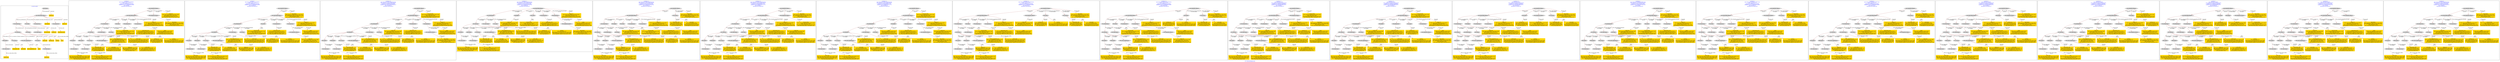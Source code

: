 digraph n0 {
fontcolor="blue"
remincross="true"
label="s27-s-the-huntington.json"
subgraph cluster_0 {
label="1-correct model"
n2[style="filled",color="white",fillcolor="lightgray",label="E12_Production1"];
n3[style="filled",color="white",fillcolor="lightgray",label="E21_Person1"];
n4[style="filled",color="white",fillcolor="lightgray",label="E55_Type1"];
n5[style="filled",color="white",fillcolor="lightgray",label="E52_Time-Span3"];
n6[style="filled",color="white",fillcolor="lightgray",label="E69_Death1"];
n7[style="filled",color="white",fillcolor="lightgray",label="E74_Group1"];
n8[style="filled",color="white",fillcolor="lightgray",label="E82_Actor_Appellation1"];
n9[style="filled",color="white",fillcolor="lightgray",label="E67_Birth1"];
n10[shape="plaintext",style="filled",fillcolor="gold",label="artist_URI"];
n11[style="filled",color="white",fillcolor="lightgray",label="E22_Man-Made_Object1"];
n12[style="filled",color="white",fillcolor="lightgray",label="E35_Title1"];
n13[style="filled",color="white",fillcolor="lightgray",label="E8_Acquisition1"];
n14[shape="plaintext",style="filled",fillcolor="gold",label="description"];
n15[style="filled",color="white",fillcolor="lightgray",label="E54_Dimension1"];
n16[shape="plaintext",style="filled",fillcolor="gold",label="object_uri"];
n17[shape="plaintext",style="filled",fillcolor="gold",label="Artwork_Title"];
n18[style="filled",color="white",fillcolor="lightgray",label="E38_Image1"];
n19[shape="plaintext",style="filled",fillcolor="gold",label="image_url"];
n20[style="filled",color="white",fillcolor="lightgray",label="E52_Time-Span1"];
n21[shape="plaintext",style="filled",fillcolor="gold",label="birth_date"];
n22[style="filled",color="white",fillcolor="lightgray",label="E52_Time-Span2"];
n23[shape="plaintext",style="filled",fillcolor="gold",label="death_date"];
n24[shape="plaintext",style="filled",fillcolor="gold",label="date"];
n25[shape="plaintext",style="filled",fillcolor="gold",label="dimensions_inch"];
n26[shape="plaintext",style="filled",fillcolor="gold",label="medium_uri"];
n27[shape="plaintext",style="filled",fillcolor="gold",label="medium"];
n28[shape="plaintext",style="filled",fillcolor="gold",label="Nationality_URI"];
n29[shape="plaintext",style="filled",fillcolor="gold",label="nationality"];
n30[shape="plaintext",style="filled",fillcolor="gold",label="artist_appellation_uri"];
n31[shape="plaintext",style="filled",fillcolor="gold",label="name"];
n32[shape="plaintext",style="filled",fillcolor="gold",label="credit_line"];
}
subgraph cluster_1 {
label="candidate 0\nlink coherence:0.967741935483871\nnode coherence:1.0\nconfidence:0.43833214512363905\nmapping score:0.5106940483745463\ncost:129.9997\n-precision:0.65-recall:0.67"
n34[style="filled",color="white",fillcolor="lightgray",label="E12_Production1"];
n35[style="filled",color="white",fillcolor="lightgray",label="E21_Person1"];
n36[style="filled",color="white",fillcolor="lightgray",label="E52_Time-Span2"];
n37[style="filled",color="white",fillcolor="lightgray",label="E55_Type1"];
n38[style="filled",color="white",fillcolor="lightgray",label="E67_Birth1"];
n39[style="filled",color="white",fillcolor="lightgray",label="E69_Death1"];
n40[style="filled",color="white",fillcolor="lightgray",label="E74_Group1"];
n41[style="filled",color="white",fillcolor="lightgray",label="E82_Actor_Appellation1"];
n42[style="filled",color="white",fillcolor="lightgray",label="E22_Man-Made_Object1"];
n43[style="filled",color="white",fillcolor="lightgray",label="E35_Title1"];
n44[style="filled",color="white",fillcolor="lightgray",label="E54_Dimension1"];
n45[style="filled",color="white",fillcolor="lightgray",label="E8_Acquisition1"];
n46[style="filled",color="white",fillcolor="lightgray",label="E33_Linguistic_Object2"];
n47[style="filled",color="white",fillcolor="lightgray",label="E52_Time-Span1"];
n48[style="filled",color="white",fillcolor="lightgray",label="E52_Time-Span3"];
n49[style="filled",color="white",fillcolor="lightgray",label="E33_Linguistic_Object1"];
n50[shape="plaintext",style="filled",fillcolor="gold",label="medium_uri\n[E55_Type,classLink,0.381]\n[E57_Material,classLink,0.36]\n[E74_Group,classLink,0.259]\n[E55_Type,label,0.0]"];
n51[shape="plaintext",style="filled",fillcolor="gold",label="Artwork_Title\n[E33_Linguistic_Object,P3_has_note,0.326]\n[E35_Title,label,0.264]\n[E73_Information_Object,P3_has_note,0.232]\n[E22_Man-Made_Object,classLink,0.178]"];
n52[shape="plaintext",style="filled",fillcolor="gold",label="medium\n[E55_Type,label,0.57]\n[E29_Design_or_Procedure,P3_has_note,0.359]\n[E73_Information_Object,P3_has_note,0.036]\n[E33_Linguistic_Object,P3_has_note,0.035]"];
n53[shape="plaintext",style="filled",fillcolor="gold",label="object_uri\n[E82_Actor_Appellation,label,0.324]\n[E8_Acquisition,P3_has_note,0.245]\n[E30_Right,P3_has_note,0.245]\n[E35_Title,label,0.186]"];
n54[shape="plaintext",style="filled",fillcolor="gold",label="image_url\n[E22_Man-Made_Object,classLink,0.692]\n[E38_Image,classLink,0.273]\n[E33_Linguistic_Object,P3_has_note,0.018]\n[E29_Design_or_Procedure,P3_has_note,0.016]"];
n55[shape="plaintext",style="filled",fillcolor="gold",label="description\n[E33_Linguistic_Object,P3_has_note,0.467]\n[E73_Information_Object,P3_has_note,0.433]\n[E35_Title,label,0.062]\n[E22_Man-Made_Object,classLink,0.037]"];
n56[shape="plaintext",style="filled",fillcolor="gold",label="Nationality_URI\n[E74_Group,classLink,0.763]\n[E55_Type,classLink,0.091]\n[E57_Material,classLink,0.086]\n[E74_Group,label,0.06]"];
n57[shape="plaintext",style="filled",fillcolor="gold",label="credit_line\n[E22_Man-Made_Object,classLink,0.388]\n[E30_Right,P3_has_note,0.267]\n[E8_Acquisition,P3_has_note,0.18]\n[E33_Linguistic_Object,P3_has_note,0.164]"];
n58[shape="plaintext",style="filled",fillcolor="gold",label="date\n[E52_Time-Span,P82_at_some_time_within,0.407]\n[E52_Time-Span,label,0.297]\n[E52_Time-Span,P82a_begin_of_the_begin,0.162]\n[E52_Time-Span,P82b_end_of_the_end,0.134]"];
n59[shape="plaintext",style="filled",fillcolor="gold",label="death_date\n[E52_Time-Span,P82_at_some_time_within,0.475]\n[E52_Time-Span,P82b_end_of_the_end,0.348]\n[E52_Time-Span,P82a_begin_of_the_begin,0.118]\n[E33_Linguistic_Object,P3_has_note,0.059]"];
n60[shape="plaintext",style="filled",fillcolor="gold",label="name\n[E82_Actor_Appellation,label,0.363]\n[E30_Right,P3_has_note,0.223]\n[E8_Acquisition,P3_has_note,0.216]\n[E22_Man-Made_Object,classLink,0.198]"];
n61[shape="plaintext",style="filled",fillcolor="gold",label="nationality\n[E74_Group,label,0.556]\n[E74_Group,classLink,0.348]\n[E8_Acquisition,P3_has_note,0.048]\n[E30_Right,P3_has_note,0.048]"];
n62[shape="plaintext",style="filled",fillcolor="gold",label="artist_URI\n[E21_Person,classLink,0.43]\n[E82_Actor_Appellation,classLink,0.344]\n[E30_Right,P3_has_note,0.113]\n[E8_Acquisition,P3_has_note,0.113]"];
n63[shape="plaintext",style="filled",fillcolor="gold",label="dimensions_inch\n[E54_Dimension,P3_has_note,0.931]\n[E33_Linguistic_Object,P3_has_note,0.028]\n[E82_Actor_Appellation,label,0.026]\n[E52_Time-Span,P82b_end_of_the_end,0.015]"];
n64[shape="plaintext",style="filled",fillcolor="gold",label="artist_appellation_uri\n[E82_Actor_Appellation,classLink,0.911]\n[E21_Person,classLink,0.058]\n[E30_Right,P3_has_note,0.015]\n[E8_Acquisition,P3_has_note,0.015]"];
n65[shape="plaintext",style="filled",fillcolor="gold",label="birth_date\n[E52_Time-Span,P82_at_some_time_within,0.399]\n[E52_Time-Span,P82a_begin_of_the_begin,0.392]\n[E52_Time-Span,P82b_end_of_the_end,0.154]\n[E52_Time-Span,label,0.055]"];
}
subgraph cluster_2 {
label="candidate 1\nlink coherence:0.967741935483871\nnode coherence:1.0\nconfidence:0.43833214512363905\nmapping score:0.5106940483745463\ncost:130.009702\n-precision:0.65-recall:0.67"
n67[style="filled",color="white",fillcolor="lightgray",label="E12_Production1"];
n68[style="filled",color="white",fillcolor="lightgray",label="E21_Person1"];
n69[style="filled",color="white",fillcolor="lightgray",label="E52_Time-Span2"];
n70[style="filled",color="white",fillcolor="lightgray",label="E55_Type1"];
n71[style="filled",color="white",fillcolor="lightgray",label="E67_Birth1"];
n72[style="filled",color="white",fillcolor="lightgray",label="E69_Death1"];
n73[style="filled",color="white",fillcolor="lightgray",label="E74_Group1"];
n74[style="filled",color="white",fillcolor="lightgray",label="E82_Actor_Appellation1"];
n75[style="filled",color="white",fillcolor="lightgray",label="E22_Man-Made_Object1"];
n76[style="filled",color="white",fillcolor="lightgray",label="E35_Title1"];
n77[style="filled",color="white",fillcolor="lightgray",label="E54_Dimension1"];
n78[style="filled",color="white",fillcolor="lightgray",label="E8_Acquisition1"];
n79[style="filled",color="white",fillcolor="lightgray",label="E33_Linguistic_Object1"];
n80[style="filled",color="white",fillcolor="lightgray",label="E52_Time-Span1"];
n81[style="filled",color="white",fillcolor="lightgray",label="E52_Time-Span3"];
n82[style="filled",color="white",fillcolor="lightgray",label="E33_Linguistic_Object2"];
n83[shape="plaintext",style="filled",fillcolor="gold",label="medium_uri\n[E55_Type,classLink,0.381]\n[E57_Material,classLink,0.36]\n[E74_Group,classLink,0.259]\n[E55_Type,label,0.0]"];
n84[shape="plaintext",style="filled",fillcolor="gold",label="Artwork_Title\n[E33_Linguistic_Object,P3_has_note,0.326]\n[E35_Title,label,0.264]\n[E73_Information_Object,P3_has_note,0.232]\n[E22_Man-Made_Object,classLink,0.178]"];
n85[shape="plaintext",style="filled",fillcolor="gold",label="medium\n[E55_Type,label,0.57]\n[E29_Design_or_Procedure,P3_has_note,0.359]\n[E73_Information_Object,P3_has_note,0.036]\n[E33_Linguistic_Object,P3_has_note,0.035]"];
n86[shape="plaintext",style="filled",fillcolor="gold",label="object_uri\n[E82_Actor_Appellation,label,0.324]\n[E8_Acquisition,P3_has_note,0.245]\n[E30_Right,P3_has_note,0.245]\n[E35_Title,label,0.186]"];
n87[shape="plaintext",style="filled",fillcolor="gold",label="image_url\n[E22_Man-Made_Object,classLink,0.692]\n[E38_Image,classLink,0.273]\n[E33_Linguistic_Object,P3_has_note,0.018]\n[E29_Design_or_Procedure,P3_has_note,0.016]"];
n88[shape="plaintext",style="filled",fillcolor="gold",label="description\n[E33_Linguistic_Object,P3_has_note,0.467]\n[E73_Information_Object,P3_has_note,0.433]\n[E35_Title,label,0.062]\n[E22_Man-Made_Object,classLink,0.037]"];
n89[shape="plaintext",style="filled",fillcolor="gold",label="Nationality_URI\n[E74_Group,classLink,0.763]\n[E55_Type,classLink,0.091]\n[E57_Material,classLink,0.086]\n[E74_Group,label,0.06]"];
n90[shape="plaintext",style="filled",fillcolor="gold",label="credit_line\n[E22_Man-Made_Object,classLink,0.388]\n[E30_Right,P3_has_note,0.267]\n[E8_Acquisition,P3_has_note,0.18]\n[E33_Linguistic_Object,P3_has_note,0.164]"];
n91[shape="plaintext",style="filled",fillcolor="gold",label="date\n[E52_Time-Span,P82_at_some_time_within,0.407]\n[E52_Time-Span,label,0.297]\n[E52_Time-Span,P82a_begin_of_the_begin,0.162]\n[E52_Time-Span,P82b_end_of_the_end,0.134]"];
n92[shape="plaintext",style="filled",fillcolor="gold",label="death_date\n[E52_Time-Span,P82_at_some_time_within,0.475]\n[E52_Time-Span,P82b_end_of_the_end,0.348]\n[E52_Time-Span,P82a_begin_of_the_begin,0.118]\n[E33_Linguistic_Object,P3_has_note,0.059]"];
n93[shape="plaintext",style="filled",fillcolor="gold",label="name\n[E82_Actor_Appellation,label,0.363]\n[E30_Right,P3_has_note,0.223]\n[E8_Acquisition,P3_has_note,0.216]\n[E22_Man-Made_Object,classLink,0.198]"];
n94[shape="plaintext",style="filled",fillcolor="gold",label="nationality\n[E74_Group,label,0.556]\n[E74_Group,classLink,0.348]\n[E8_Acquisition,P3_has_note,0.048]\n[E30_Right,P3_has_note,0.048]"];
n95[shape="plaintext",style="filled",fillcolor="gold",label="artist_URI\n[E21_Person,classLink,0.43]\n[E82_Actor_Appellation,classLink,0.344]\n[E30_Right,P3_has_note,0.113]\n[E8_Acquisition,P3_has_note,0.113]"];
n96[shape="plaintext",style="filled",fillcolor="gold",label="dimensions_inch\n[E54_Dimension,P3_has_note,0.931]\n[E33_Linguistic_Object,P3_has_note,0.028]\n[E82_Actor_Appellation,label,0.026]\n[E52_Time-Span,P82b_end_of_the_end,0.015]"];
n97[shape="plaintext",style="filled",fillcolor="gold",label="artist_appellation_uri\n[E82_Actor_Appellation,classLink,0.911]\n[E21_Person,classLink,0.058]\n[E30_Right,P3_has_note,0.015]\n[E8_Acquisition,P3_has_note,0.015]"];
n98[shape="plaintext",style="filled",fillcolor="gold",label="birth_date\n[E52_Time-Span,P82_at_some_time_within,0.399]\n[E52_Time-Span,P82a_begin_of_the_begin,0.392]\n[E52_Time-Span,P82b_end_of_the_end,0.154]\n[E52_Time-Span,label,0.055]"];
}
subgraph cluster_3 {
label="candidate 10\nlink coherence:0.9032258064516129\nnode coherence:0.9310344827586207\nconfidence:0.4486440134083058\nmapping score:0.49114283205564213\ncost:130.009732\n-precision:0.58-recall:0.6"
n100[style="filled",color="white",fillcolor="lightgray",label="E12_Production1"];
n101[style="filled",color="white",fillcolor="lightgray",label="E21_Person1"];
n102[style="filled",color="white",fillcolor="lightgray",label="E52_Time-Span2"];
n103[style="filled",color="white",fillcolor="lightgray",label="E55_Type1"];
n104[style="filled",color="white",fillcolor="lightgray",label="E67_Birth1"];
n105[style="filled",color="white",fillcolor="lightgray",label="E69_Death1"];
n106[style="filled",color="white",fillcolor="lightgray",label="E74_Group1"];
n107[style="filled",color="white",fillcolor="lightgray",label="E82_Actor_Appellation1"];
n108[style="filled",color="white",fillcolor="lightgray",label="E22_Man-Made_Object1"];
n109[style="filled",color="white",fillcolor="lightgray",label="E30_Right1"];
n110[style="filled",color="white",fillcolor="lightgray",label="E54_Dimension1"];
n111[style="filled",color="white",fillcolor="lightgray",label="E8_Acquisition1"];
n112[style="filled",color="white",fillcolor="lightgray",label="E33_Linguistic_Object2"];
n113[style="filled",color="white",fillcolor="lightgray",label="E52_Time-Span1"];
n114[style="filled",color="white",fillcolor="lightgray",label="E52_Time-Span3"];
n115[style="filled",color="white",fillcolor="lightgray",label="E33_Linguistic_Object1"];
n116[shape="plaintext",style="filled",fillcolor="gold",label="medium_uri\n[E55_Type,classLink,0.381]\n[E57_Material,classLink,0.36]\n[E74_Group,classLink,0.259]\n[E55_Type,label,0.0]"];
n117[shape="plaintext",style="filled",fillcolor="gold",label="medium\n[E55_Type,label,0.57]\n[E29_Design_or_Procedure,P3_has_note,0.359]\n[E73_Information_Object,P3_has_note,0.036]\n[E33_Linguistic_Object,P3_has_note,0.035]"];
n118[shape="plaintext",style="filled",fillcolor="gold",label="object_uri\n[E82_Actor_Appellation,label,0.324]\n[E8_Acquisition,P3_has_note,0.245]\n[E30_Right,P3_has_note,0.245]\n[E35_Title,label,0.186]"];
n119[shape="plaintext",style="filled",fillcolor="gold",label="credit_line\n[E22_Man-Made_Object,classLink,0.388]\n[E30_Right,P3_has_note,0.267]\n[E8_Acquisition,P3_has_note,0.18]\n[E33_Linguistic_Object,P3_has_note,0.164]"];
n120[shape="plaintext",style="filled",fillcolor="gold",label="image_url\n[E22_Man-Made_Object,classLink,0.692]\n[E38_Image,classLink,0.273]\n[E33_Linguistic_Object,P3_has_note,0.018]\n[E29_Design_or_Procedure,P3_has_note,0.016]"];
n121[shape="plaintext",style="filled",fillcolor="gold",label="description\n[E33_Linguistic_Object,P3_has_note,0.467]\n[E73_Information_Object,P3_has_note,0.433]\n[E35_Title,label,0.062]\n[E22_Man-Made_Object,classLink,0.037]"];
n122[shape="plaintext",style="filled",fillcolor="gold",label="Nationality_URI\n[E74_Group,classLink,0.763]\n[E55_Type,classLink,0.091]\n[E57_Material,classLink,0.086]\n[E74_Group,label,0.06]"];
n123[shape="plaintext",style="filled",fillcolor="gold",label="Artwork_Title\n[E33_Linguistic_Object,P3_has_note,0.326]\n[E35_Title,label,0.264]\n[E73_Information_Object,P3_has_note,0.232]\n[E22_Man-Made_Object,classLink,0.178]"];
n124[shape="plaintext",style="filled",fillcolor="gold",label="date\n[E52_Time-Span,P82_at_some_time_within,0.407]\n[E52_Time-Span,label,0.297]\n[E52_Time-Span,P82a_begin_of_the_begin,0.162]\n[E52_Time-Span,P82b_end_of_the_end,0.134]"];
n125[shape="plaintext",style="filled",fillcolor="gold",label="death_date\n[E52_Time-Span,P82_at_some_time_within,0.475]\n[E52_Time-Span,P82b_end_of_the_end,0.348]\n[E52_Time-Span,P82a_begin_of_the_begin,0.118]\n[E33_Linguistic_Object,P3_has_note,0.059]"];
n126[shape="plaintext",style="filled",fillcolor="gold",label="name\n[E82_Actor_Appellation,label,0.363]\n[E30_Right,P3_has_note,0.223]\n[E8_Acquisition,P3_has_note,0.216]\n[E22_Man-Made_Object,classLink,0.198]"];
n127[shape="plaintext",style="filled",fillcolor="gold",label="nationality\n[E74_Group,label,0.556]\n[E74_Group,classLink,0.348]\n[E8_Acquisition,P3_has_note,0.048]\n[E30_Right,P3_has_note,0.048]"];
n128[shape="plaintext",style="filled",fillcolor="gold",label="artist_URI\n[E21_Person,classLink,0.43]\n[E82_Actor_Appellation,classLink,0.344]\n[E30_Right,P3_has_note,0.113]\n[E8_Acquisition,P3_has_note,0.113]"];
n129[shape="plaintext",style="filled",fillcolor="gold",label="dimensions_inch\n[E54_Dimension,P3_has_note,0.931]\n[E33_Linguistic_Object,P3_has_note,0.028]\n[E82_Actor_Appellation,label,0.026]\n[E52_Time-Span,P82b_end_of_the_end,0.015]"];
n130[shape="plaintext",style="filled",fillcolor="gold",label="artist_appellation_uri\n[E82_Actor_Appellation,classLink,0.911]\n[E21_Person,classLink,0.058]\n[E30_Right,P3_has_note,0.015]\n[E8_Acquisition,P3_has_note,0.015]"];
n131[shape="plaintext",style="filled",fillcolor="gold",label="birth_date\n[E52_Time-Span,P82_at_some_time_within,0.399]\n[E52_Time-Span,P82a_begin_of_the_begin,0.392]\n[E52_Time-Span,P82b_end_of_the_end,0.154]\n[E52_Time-Span,label,0.055]"];
}
subgraph cluster_4 {
label="candidate 11\nlink coherence:0.9032258064516129\nnode coherence:0.9310344827586207\nconfidence:0.4447787401607292\nmapping score:0.4898544076397833\ncost:130.009702\n-precision:0.65-recall:0.67"
n133[style="filled",color="white",fillcolor="lightgray",label="E12_Production1"];
n134[style="filled",color="white",fillcolor="lightgray",label="E21_Person1"];
n135[style="filled",color="white",fillcolor="lightgray",label="E52_Time-Span2"];
n136[style="filled",color="white",fillcolor="lightgray",label="E55_Type1"];
n137[style="filled",color="white",fillcolor="lightgray",label="E67_Birth1"];
n138[style="filled",color="white",fillcolor="lightgray",label="E69_Death1"];
n139[style="filled",color="white",fillcolor="lightgray",label="E74_Group1"];
n140[style="filled",color="white",fillcolor="lightgray",label="E82_Actor_Appellation1"];
n141[style="filled",color="white",fillcolor="lightgray",label="E22_Man-Made_Object1"];
n142[style="filled",color="white",fillcolor="lightgray",label="E30_Right1"];
n143[style="filled",color="white",fillcolor="lightgray",label="E35_Title1"];
n144[style="filled",color="white",fillcolor="lightgray",label="E54_Dimension1"];
n145[style="filled",color="white",fillcolor="lightgray",label="E8_Acquisition1"];
n146[style="filled",color="white",fillcolor="lightgray",label="E52_Time-Span1"];
n147[style="filled",color="white",fillcolor="lightgray",label="E52_Time-Span3"];
n148[style="filled",color="white",fillcolor="lightgray",label="E33_Linguistic_Object1"];
n149[shape="plaintext",style="filled",fillcolor="gold",label="medium_uri\n[E55_Type,classLink,0.381]\n[E57_Material,classLink,0.36]\n[E74_Group,classLink,0.259]\n[E55_Type,label,0.0]"];
n150[shape="plaintext",style="filled",fillcolor="gold",label="Artwork_Title\n[E33_Linguistic_Object,P3_has_note,0.326]\n[E35_Title,label,0.264]\n[E73_Information_Object,P3_has_note,0.232]\n[E22_Man-Made_Object,classLink,0.178]"];
n151[shape="plaintext",style="filled",fillcolor="gold",label="medium\n[E55_Type,label,0.57]\n[E29_Design_or_Procedure,P3_has_note,0.359]\n[E73_Information_Object,P3_has_note,0.036]\n[E33_Linguistic_Object,P3_has_note,0.035]"];
n152[shape="plaintext",style="filled",fillcolor="gold",label="object_uri\n[E82_Actor_Appellation,label,0.324]\n[E8_Acquisition,P3_has_note,0.245]\n[E30_Right,P3_has_note,0.245]\n[E35_Title,label,0.186]"];
n153[shape="plaintext",style="filled",fillcolor="gold",label="credit_line\n[E22_Man-Made_Object,classLink,0.388]\n[E30_Right,P3_has_note,0.267]\n[E8_Acquisition,P3_has_note,0.18]\n[E33_Linguistic_Object,P3_has_note,0.164]"];
n154[shape="plaintext",style="filled",fillcolor="gold",label="image_url\n[E22_Man-Made_Object,classLink,0.692]\n[E38_Image,classLink,0.273]\n[E33_Linguistic_Object,P3_has_note,0.018]\n[E29_Design_or_Procedure,P3_has_note,0.016]"];
n155[shape="plaintext",style="filled",fillcolor="gold",label="description\n[E33_Linguistic_Object,P3_has_note,0.467]\n[E73_Information_Object,P3_has_note,0.433]\n[E35_Title,label,0.062]\n[E22_Man-Made_Object,classLink,0.037]"];
n156[shape="plaintext",style="filled",fillcolor="gold",label="Nationality_URI\n[E74_Group,classLink,0.763]\n[E55_Type,classLink,0.091]\n[E57_Material,classLink,0.086]\n[E74_Group,label,0.06]"];
n157[shape="plaintext",style="filled",fillcolor="gold",label="date\n[E52_Time-Span,P82_at_some_time_within,0.407]\n[E52_Time-Span,label,0.297]\n[E52_Time-Span,P82a_begin_of_the_begin,0.162]\n[E52_Time-Span,P82b_end_of_the_end,0.134]"];
n158[shape="plaintext",style="filled",fillcolor="gold",label="death_date\n[E52_Time-Span,P82_at_some_time_within,0.475]\n[E52_Time-Span,P82b_end_of_the_end,0.348]\n[E52_Time-Span,P82a_begin_of_the_begin,0.118]\n[E33_Linguistic_Object,P3_has_note,0.059]"];
n159[shape="plaintext",style="filled",fillcolor="gold",label="name\n[E82_Actor_Appellation,label,0.363]\n[E30_Right,P3_has_note,0.223]\n[E8_Acquisition,P3_has_note,0.216]\n[E22_Man-Made_Object,classLink,0.198]"];
n160[shape="plaintext",style="filled",fillcolor="gold",label="nationality\n[E74_Group,label,0.556]\n[E74_Group,classLink,0.348]\n[E8_Acquisition,P3_has_note,0.048]\n[E30_Right,P3_has_note,0.048]"];
n161[shape="plaintext",style="filled",fillcolor="gold",label="artist_URI\n[E21_Person,classLink,0.43]\n[E82_Actor_Appellation,classLink,0.344]\n[E30_Right,P3_has_note,0.113]\n[E8_Acquisition,P3_has_note,0.113]"];
n162[shape="plaintext",style="filled",fillcolor="gold",label="dimensions_inch\n[E54_Dimension,P3_has_note,0.931]\n[E33_Linguistic_Object,P3_has_note,0.028]\n[E82_Actor_Appellation,label,0.026]\n[E52_Time-Span,P82b_end_of_the_end,0.015]"];
n163[shape="plaintext",style="filled",fillcolor="gold",label="artist_appellation_uri\n[E82_Actor_Appellation,classLink,0.911]\n[E21_Person,classLink,0.058]\n[E30_Right,P3_has_note,0.015]\n[E8_Acquisition,P3_has_note,0.015]"];
n164[shape="plaintext",style="filled",fillcolor="gold",label="birth_date\n[E52_Time-Span,P82_at_some_time_within,0.399]\n[E52_Time-Span,P82a_begin_of_the_begin,0.392]\n[E52_Time-Span,P82b_end_of_the_end,0.154]\n[E52_Time-Span,label,0.055]"];
}
subgraph cluster_5 {
label="candidate 12\nlink coherence:0.9032258064516129\nnode coherence:0.9310344827586207\nconfidence:0.4447787401607292\nmapping score:0.4898544076397833\ncost:130.009722\n-precision:0.61-recall:0.63"
n166[style="filled",color="white",fillcolor="lightgray",label="E12_Production1"];
n167[style="filled",color="white",fillcolor="lightgray",label="E21_Person1"];
n168[style="filled",color="white",fillcolor="lightgray",label="E52_Time-Span2"];
n169[style="filled",color="white",fillcolor="lightgray",label="E55_Type1"];
n170[style="filled",color="white",fillcolor="lightgray",label="E67_Birth1"];
n171[style="filled",color="white",fillcolor="lightgray",label="E69_Death1"];
n172[style="filled",color="white",fillcolor="lightgray",label="E82_Actor_Appellation1"];
n173[style="filled",color="white",fillcolor="lightgray",label="E22_Man-Made_Object1"];
n174[style="filled",color="white",fillcolor="lightgray",label="E30_Right1"];
n175[style="filled",color="white",fillcolor="lightgray",label="E35_Title1"];
n176[style="filled",color="white",fillcolor="lightgray",label="E54_Dimension1"];
n177[style="filled",color="white",fillcolor="lightgray",label="E8_Acquisition1"];
n178[style="filled",color="white",fillcolor="lightgray",label="E33_Linguistic_Object1"];
n179[style="filled",color="white",fillcolor="lightgray",label="E52_Time-Span1"];
n180[style="filled",color="white",fillcolor="lightgray",label="E52_Time-Span3"];
n181[style="filled",color="white",fillcolor="lightgray",label="E74_Group1"];
n182[shape="plaintext",style="filled",fillcolor="gold",label="medium_uri\n[E55_Type,classLink,0.381]\n[E57_Material,classLink,0.36]\n[E74_Group,classLink,0.259]\n[E55_Type,label,0.0]"];
n183[shape="plaintext",style="filled",fillcolor="gold",label="Artwork_Title\n[E33_Linguistic_Object,P3_has_note,0.326]\n[E35_Title,label,0.264]\n[E73_Information_Object,P3_has_note,0.232]\n[E22_Man-Made_Object,classLink,0.178]"];
n184[shape="plaintext",style="filled",fillcolor="gold",label="medium\n[E55_Type,label,0.57]\n[E29_Design_or_Procedure,P3_has_note,0.359]\n[E73_Information_Object,P3_has_note,0.036]\n[E33_Linguistic_Object,P3_has_note,0.035]"];
n185[shape="plaintext",style="filled",fillcolor="gold",label="object_uri\n[E82_Actor_Appellation,label,0.324]\n[E8_Acquisition,P3_has_note,0.245]\n[E30_Right,P3_has_note,0.245]\n[E35_Title,label,0.186]"];
n186[shape="plaintext",style="filled",fillcolor="gold",label="credit_line\n[E22_Man-Made_Object,classLink,0.388]\n[E30_Right,P3_has_note,0.267]\n[E8_Acquisition,P3_has_note,0.18]\n[E33_Linguistic_Object,P3_has_note,0.164]"];
n187[shape="plaintext",style="filled",fillcolor="gold",label="image_url\n[E22_Man-Made_Object,classLink,0.692]\n[E38_Image,classLink,0.273]\n[E33_Linguistic_Object,P3_has_note,0.018]\n[E29_Design_or_Procedure,P3_has_note,0.016]"];
n188[shape="plaintext",style="filled",fillcolor="gold",label="description\n[E33_Linguistic_Object,P3_has_note,0.467]\n[E73_Information_Object,P3_has_note,0.433]\n[E35_Title,label,0.062]\n[E22_Man-Made_Object,classLink,0.037]"];
n189[shape="plaintext",style="filled",fillcolor="gold",label="Nationality_URI\n[E74_Group,classLink,0.763]\n[E55_Type,classLink,0.091]\n[E57_Material,classLink,0.086]\n[E74_Group,label,0.06]"];
n190[shape="plaintext",style="filled",fillcolor="gold",label="date\n[E52_Time-Span,P82_at_some_time_within,0.407]\n[E52_Time-Span,label,0.297]\n[E52_Time-Span,P82a_begin_of_the_begin,0.162]\n[E52_Time-Span,P82b_end_of_the_end,0.134]"];
n191[shape="plaintext",style="filled",fillcolor="gold",label="death_date\n[E52_Time-Span,P82_at_some_time_within,0.475]\n[E52_Time-Span,P82b_end_of_the_end,0.348]\n[E52_Time-Span,P82a_begin_of_the_begin,0.118]\n[E33_Linguistic_Object,P3_has_note,0.059]"];
n192[shape="plaintext",style="filled",fillcolor="gold",label="name\n[E82_Actor_Appellation,label,0.363]\n[E30_Right,P3_has_note,0.223]\n[E8_Acquisition,P3_has_note,0.216]\n[E22_Man-Made_Object,classLink,0.198]"];
n193[shape="plaintext",style="filled",fillcolor="gold",label="nationality\n[E74_Group,label,0.556]\n[E74_Group,classLink,0.348]\n[E8_Acquisition,P3_has_note,0.048]\n[E30_Right,P3_has_note,0.048]"];
n194[shape="plaintext",style="filled",fillcolor="gold",label="artist_URI\n[E21_Person,classLink,0.43]\n[E82_Actor_Appellation,classLink,0.344]\n[E30_Right,P3_has_note,0.113]\n[E8_Acquisition,P3_has_note,0.113]"];
n195[shape="plaintext",style="filled",fillcolor="gold",label="dimensions_inch\n[E54_Dimension,P3_has_note,0.931]\n[E33_Linguistic_Object,P3_has_note,0.028]\n[E82_Actor_Appellation,label,0.026]\n[E52_Time-Span,P82b_end_of_the_end,0.015]"];
n196[shape="plaintext",style="filled",fillcolor="gold",label="artist_appellation_uri\n[E82_Actor_Appellation,classLink,0.911]\n[E21_Person,classLink,0.058]\n[E30_Right,P3_has_note,0.015]\n[E8_Acquisition,P3_has_note,0.015]"];
n197[shape="plaintext",style="filled",fillcolor="gold",label="birth_date\n[E52_Time-Span,P82_at_some_time_within,0.399]\n[E52_Time-Span,P82a_begin_of_the_begin,0.392]\n[E52_Time-Span,P82b_end_of_the_end,0.154]\n[E52_Time-Span,label,0.055]"];
}
subgraph cluster_6 {
label="candidate 13\nlink coherence:0.9032258064516129\nnode coherence:0.9310344827586207\nconfidence:0.4436184590627133\nmapping score:0.489467647273778\ncost:129.99973\n-precision:0.61-recall:0.63"
n199[style="filled",color="white",fillcolor="lightgray",label="E12_Production1"];
n200[style="filled",color="white",fillcolor="lightgray",label="E21_Person1"];
n201[style="filled",color="white",fillcolor="lightgray",label="E52_Time-Span2"];
n202[style="filled",color="white",fillcolor="lightgray",label="E55_Type1"];
n203[style="filled",color="white",fillcolor="lightgray",label="E67_Birth1"];
n204[style="filled",color="white",fillcolor="lightgray",label="E69_Death1"];
n205[style="filled",color="white",fillcolor="lightgray",label="E74_Group1"];
n206[style="filled",color="white",fillcolor="lightgray",label="E82_Actor_Appellation1"];
n207[style="filled",color="white",fillcolor="lightgray",label="E22_Man-Made_Object1"];
n208[style="filled",color="white",fillcolor="lightgray",label="E30_Right1"];
n209[style="filled",color="white",fillcolor="lightgray",label="E54_Dimension1"];
n210[style="filled",color="white",fillcolor="lightgray",label="E8_Acquisition1"];
n211[style="filled",color="white",fillcolor="lightgray",label="E33_Linguistic_Object1"];
n212[style="filled",color="white",fillcolor="lightgray",label="E52_Time-Span1"];
n213[style="filled",color="white",fillcolor="lightgray",label="E52_Time-Span3"];
n214[style="filled",color="white",fillcolor="lightgray",label="E33_Linguistic_Object2"];
n215[shape="plaintext",style="filled",fillcolor="gold",label="medium_uri\n[E55_Type,classLink,0.381]\n[E57_Material,classLink,0.36]\n[E74_Group,classLink,0.259]\n[E55_Type,label,0.0]"];
n216[shape="plaintext",style="filled",fillcolor="gold",label="medium\n[E55_Type,label,0.57]\n[E29_Design_or_Procedure,P3_has_note,0.359]\n[E73_Information_Object,P3_has_note,0.036]\n[E33_Linguistic_Object,P3_has_note,0.035]"];
n217[shape="plaintext",style="filled",fillcolor="gold",label="object_uri\n[E82_Actor_Appellation,label,0.324]\n[E8_Acquisition,P3_has_note,0.245]\n[E30_Right,P3_has_note,0.245]\n[E35_Title,label,0.186]"];
n218[shape="plaintext",style="filled",fillcolor="gold",label="name\n[E82_Actor_Appellation,label,0.363]\n[E30_Right,P3_has_note,0.223]\n[E8_Acquisition,P3_has_note,0.216]\n[E22_Man-Made_Object,classLink,0.198]"];
n219[shape="plaintext",style="filled",fillcolor="gold",label="image_url\n[E22_Man-Made_Object,classLink,0.692]\n[E38_Image,classLink,0.273]\n[E33_Linguistic_Object,P3_has_note,0.018]\n[E29_Design_or_Procedure,P3_has_note,0.016]"];
n220[shape="plaintext",style="filled",fillcolor="gold",label="description\n[E33_Linguistic_Object,P3_has_note,0.467]\n[E73_Information_Object,P3_has_note,0.433]\n[E35_Title,label,0.062]\n[E22_Man-Made_Object,classLink,0.037]"];
n221[shape="plaintext",style="filled",fillcolor="gold",label="Nationality_URI\n[E74_Group,classLink,0.763]\n[E55_Type,classLink,0.091]\n[E57_Material,classLink,0.086]\n[E74_Group,label,0.06]"];
n222[shape="plaintext",style="filled",fillcolor="gold",label="Artwork_Title\n[E33_Linguistic_Object,P3_has_note,0.326]\n[E35_Title,label,0.264]\n[E73_Information_Object,P3_has_note,0.232]\n[E22_Man-Made_Object,classLink,0.178]"];
n223[shape="plaintext",style="filled",fillcolor="gold",label="credit_line\n[E22_Man-Made_Object,classLink,0.388]\n[E30_Right,P3_has_note,0.267]\n[E8_Acquisition,P3_has_note,0.18]\n[E33_Linguistic_Object,P3_has_note,0.164]"];
n224[shape="plaintext",style="filled",fillcolor="gold",label="date\n[E52_Time-Span,P82_at_some_time_within,0.407]\n[E52_Time-Span,label,0.297]\n[E52_Time-Span,P82a_begin_of_the_begin,0.162]\n[E52_Time-Span,P82b_end_of_the_end,0.134]"];
n225[shape="plaintext",style="filled",fillcolor="gold",label="death_date\n[E52_Time-Span,P82_at_some_time_within,0.475]\n[E52_Time-Span,P82b_end_of_the_end,0.348]\n[E52_Time-Span,P82a_begin_of_the_begin,0.118]\n[E33_Linguistic_Object,P3_has_note,0.059]"];
n226[shape="plaintext",style="filled",fillcolor="gold",label="nationality\n[E74_Group,label,0.556]\n[E74_Group,classLink,0.348]\n[E8_Acquisition,P3_has_note,0.048]\n[E30_Right,P3_has_note,0.048]"];
n227[shape="plaintext",style="filled",fillcolor="gold",label="artist_URI\n[E21_Person,classLink,0.43]\n[E82_Actor_Appellation,classLink,0.344]\n[E30_Right,P3_has_note,0.113]\n[E8_Acquisition,P3_has_note,0.113]"];
n228[shape="plaintext",style="filled",fillcolor="gold",label="dimensions_inch\n[E54_Dimension,P3_has_note,0.931]\n[E33_Linguistic_Object,P3_has_note,0.028]\n[E82_Actor_Appellation,label,0.026]\n[E52_Time-Span,P82b_end_of_the_end,0.015]"];
n229[shape="plaintext",style="filled",fillcolor="gold",label="artist_appellation_uri\n[E82_Actor_Appellation,classLink,0.911]\n[E21_Person,classLink,0.058]\n[E30_Right,P3_has_note,0.015]\n[E8_Acquisition,P3_has_note,0.015]"];
n230[shape="plaintext",style="filled",fillcolor="gold",label="birth_date\n[E52_Time-Span,P82_at_some_time_within,0.399]\n[E52_Time-Span,P82a_begin_of_the_begin,0.392]\n[E52_Time-Span,P82b_end_of_the_end,0.154]\n[E52_Time-Span,label,0.055]"];
}
subgraph cluster_7 {
label="candidate 14\nlink coherence:0.9032258064516129\nnode coherence:0.9310344827586207\nconfidence:0.4436184590627133\nmapping score:0.489467647273778\ncost:130.009732\n-precision:0.61-recall:0.63"
n232[style="filled",color="white",fillcolor="lightgray",label="E12_Production1"];
n233[style="filled",color="white",fillcolor="lightgray",label="E21_Person1"];
n234[style="filled",color="white",fillcolor="lightgray",label="E52_Time-Span2"];
n235[style="filled",color="white",fillcolor="lightgray",label="E55_Type1"];
n236[style="filled",color="white",fillcolor="lightgray",label="E67_Birth1"];
n237[style="filled",color="white",fillcolor="lightgray",label="E69_Death1"];
n238[style="filled",color="white",fillcolor="lightgray",label="E74_Group1"];
n239[style="filled",color="white",fillcolor="lightgray",label="E82_Actor_Appellation1"];
n240[style="filled",color="white",fillcolor="lightgray",label="E22_Man-Made_Object1"];
n241[style="filled",color="white",fillcolor="lightgray",label="E30_Right1"];
n242[style="filled",color="white",fillcolor="lightgray",label="E54_Dimension1"];
n243[style="filled",color="white",fillcolor="lightgray",label="E8_Acquisition1"];
n244[style="filled",color="white",fillcolor="lightgray",label="E33_Linguistic_Object2"];
n245[style="filled",color="white",fillcolor="lightgray",label="E52_Time-Span1"];
n246[style="filled",color="white",fillcolor="lightgray",label="E52_Time-Span3"];
n247[style="filled",color="white",fillcolor="lightgray",label="E33_Linguistic_Object1"];
n248[shape="plaintext",style="filled",fillcolor="gold",label="medium_uri\n[E55_Type,classLink,0.381]\n[E57_Material,classLink,0.36]\n[E74_Group,classLink,0.259]\n[E55_Type,label,0.0]"];
n249[shape="plaintext",style="filled",fillcolor="gold",label="medium\n[E55_Type,label,0.57]\n[E29_Design_or_Procedure,P3_has_note,0.359]\n[E73_Information_Object,P3_has_note,0.036]\n[E33_Linguistic_Object,P3_has_note,0.035]"];
n250[shape="plaintext",style="filled",fillcolor="gold",label="object_uri\n[E82_Actor_Appellation,label,0.324]\n[E8_Acquisition,P3_has_note,0.245]\n[E30_Right,P3_has_note,0.245]\n[E35_Title,label,0.186]"];
n251[shape="plaintext",style="filled",fillcolor="gold",label="name\n[E82_Actor_Appellation,label,0.363]\n[E30_Right,P3_has_note,0.223]\n[E8_Acquisition,P3_has_note,0.216]\n[E22_Man-Made_Object,classLink,0.198]"];
n252[shape="plaintext",style="filled",fillcolor="gold",label="image_url\n[E22_Man-Made_Object,classLink,0.692]\n[E38_Image,classLink,0.273]\n[E33_Linguistic_Object,P3_has_note,0.018]\n[E29_Design_or_Procedure,P3_has_note,0.016]"];
n253[shape="plaintext",style="filled",fillcolor="gold",label="description\n[E33_Linguistic_Object,P3_has_note,0.467]\n[E73_Information_Object,P3_has_note,0.433]\n[E35_Title,label,0.062]\n[E22_Man-Made_Object,classLink,0.037]"];
n254[shape="plaintext",style="filled",fillcolor="gold",label="Nationality_URI\n[E74_Group,classLink,0.763]\n[E55_Type,classLink,0.091]\n[E57_Material,classLink,0.086]\n[E74_Group,label,0.06]"];
n255[shape="plaintext",style="filled",fillcolor="gold",label="Artwork_Title\n[E33_Linguistic_Object,P3_has_note,0.326]\n[E35_Title,label,0.264]\n[E73_Information_Object,P3_has_note,0.232]\n[E22_Man-Made_Object,classLink,0.178]"];
n256[shape="plaintext",style="filled",fillcolor="gold",label="credit_line\n[E22_Man-Made_Object,classLink,0.388]\n[E30_Right,P3_has_note,0.267]\n[E8_Acquisition,P3_has_note,0.18]\n[E33_Linguistic_Object,P3_has_note,0.164]"];
n257[shape="plaintext",style="filled",fillcolor="gold",label="date\n[E52_Time-Span,P82_at_some_time_within,0.407]\n[E52_Time-Span,label,0.297]\n[E52_Time-Span,P82a_begin_of_the_begin,0.162]\n[E52_Time-Span,P82b_end_of_the_end,0.134]"];
n258[shape="plaintext",style="filled",fillcolor="gold",label="death_date\n[E52_Time-Span,P82_at_some_time_within,0.475]\n[E52_Time-Span,P82b_end_of_the_end,0.348]\n[E52_Time-Span,P82a_begin_of_the_begin,0.118]\n[E33_Linguistic_Object,P3_has_note,0.059]"];
n259[shape="plaintext",style="filled",fillcolor="gold",label="nationality\n[E74_Group,label,0.556]\n[E74_Group,classLink,0.348]\n[E8_Acquisition,P3_has_note,0.048]\n[E30_Right,P3_has_note,0.048]"];
n260[shape="plaintext",style="filled",fillcolor="gold",label="artist_URI\n[E21_Person,classLink,0.43]\n[E82_Actor_Appellation,classLink,0.344]\n[E30_Right,P3_has_note,0.113]\n[E8_Acquisition,P3_has_note,0.113]"];
n261[shape="plaintext",style="filled",fillcolor="gold",label="dimensions_inch\n[E54_Dimension,P3_has_note,0.931]\n[E33_Linguistic_Object,P3_has_note,0.028]\n[E82_Actor_Appellation,label,0.026]\n[E52_Time-Span,P82b_end_of_the_end,0.015]"];
n262[shape="plaintext",style="filled",fillcolor="gold",label="artist_appellation_uri\n[E82_Actor_Appellation,classLink,0.911]\n[E21_Person,classLink,0.058]\n[E30_Right,P3_has_note,0.015]\n[E8_Acquisition,P3_has_note,0.015]"];
n263[shape="plaintext",style="filled",fillcolor="gold",label="birth_date\n[E52_Time-Span,P82_at_some_time_within,0.399]\n[E52_Time-Span,P82a_begin_of_the_begin,0.392]\n[E52_Time-Span,P82b_end_of_the_end,0.154]\n[E52_Time-Span,label,0.055]"];
}
subgraph cluster_8 {
label="candidate 15\nlink coherence:0.9032258064516129\nnode coherence:1.0\nconfidence:0.43833214512363905\nmapping score:0.5106940483745463\ncost:328.019744\n-precision:0.58-recall:0.6"
n265[style="filled",color="white",fillcolor="lightgray",label="E12_Production1"];
n266[style="filled",color="white",fillcolor="lightgray",label="E21_Person1"];
n267[style="filled",color="white",fillcolor="lightgray",label="E52_Time-Span2"];
n268[style="filled",color="white",fillcolor="lightgray",label="E67_Birth1"];
n269[style="filled",color="white",fillcolor="lightgray",label="E69_Death1"];
n270[style="filled",color="white",fillcolor="lightgray",label="E82_Actor_Appellation1"];
n271[style="filled",color="white",fillcolor="lightgray",label="E22_Man-Made_Object1"];
n272[style="filled",color="white",fillcolor="lightgray",label="E35_Title1"];
n273[style="filled",color="white",fillcolor="lightgray",label="E54_Dimension1"];
n274[style="filled",color="white",fillcolor="lightgray",label="E8_Acquisition1"];
n275[style="filled",color="white",fillcolor="lightgray",label="E33_Linguistic_Object1"];
n276[style="filled",color="white",fillcolor="lightgray",label="E52_Time-Span1"];
n277[style="filled",color="white",fillcolor="lightgray",label="E52_Time-Span3"];
n278[style="filled",color="white",fillcolor="lightgray",label="E33_Linguistic_Object2"];
n279[style="filled",color="white",fillcolor="lightgray",label="E55_Type1"];
n280[style="filled",color="white",fillcolor="lightgray",label="E74_Group1"];
n281[shape="plaintext",style="filled",fillcolor="gold",label="medium_uri\n[E55_Type,classLink,0.381]\n[E57_Material,classLink,0.36]\n[E74_Group,classLink,0.259]\n[E55_Type,label,0.0]"];
n282[shape="plaintext",style="filled",fillcolor="gold",label="Artwork_Title\n[E33_Linguistic_Object,P3_has_note,0.326]\n[E35_Title,label,0.264]\n[E73_Information_Object,P3_has_note,0.232]\n[E22_Man-Made_Object,classLink,0.178]"];
n283[shape="plaintext",style="filled",fillcolor="gold",label="medium\n[E55_Type,label,0.57]\n[E29_Design_or_Procedure,P3_has_note,0.359]\n[E73_Information_Object,P3_has_note,0.036]\n[E33_Linguistic_Object,P3_has_note,0.035]"];
n284[shape="plaintext",style="filled",fillcolor="gold",label="object_uri\n[E82_Actor_Appellation,label,0.324]\n[E8_Acquisition,P3_has_note,0.245]\n[E30_Right,P3_has_note,0.245]\n[E35_Title,label,0.186]"];
n285[shape="plaintext",style="filled",fillcolor="gold",label="image_url\n[E22_Man-Made_Object,classLink,0.692]\n[E38_Image,classLink,0.273]\n[E33_Linguistic_Object,P3_has_note,0.018]\n[E29_Design_or_Procedure,P3_has_note,0.016]"];
n286[shape="plaintext",style="filled",fillcolor="gold",label="description\n[E33_Linguistic_Object,P3_has_note,0.467]\n[E73_Information_Object,P3_has_note,0.433]\n[E35_Title,label,0.062]\n[E22_Man-Made_Object,classLink,0.037]"];
n287[shape="plaintext",style="filled",fillcolor="gold",label="Nationality_URI\n[E74_Group,classLink,0.763]\n[E55_Type,classLink,0.091]\n[E57_Material,classLink,0.086]\n[E74_Group,label,0.06]"];
n288[shape="plaintext",style="filled",fillcolor="gold",label="credit_line\n[E22_Man-Made_Object,classLink,0.388]\n[E30_Right,P3_has_note,0.267]\n[E8_Acquisition,P3_has_note,0.18]\n[E33_Linguistic_Object,P3_has_note,0.164]"];
n289[shape="plaintext",style="filled",fillcolor="gold",label="date\n[E52_Time-Span,P82_at_some_time_within,0.407]\n[E52_Time-Span,label,0.297]\n[E52_Time-Span,P82a_begin_of_the_begin,0.162]\n[E52_Time-Span,P82b_end_of_the_end,0.134]"];
n290[shape="plaintext",style="filled",fillcolor="gold",label="death_date\n[E52_Time-Span,P82_at_some_time_within,0.475]\n[E52_Time-Span,P82b_end_of_the_end,0.348]\n[E52_Time-Span,P82a_begin_of_the_begin,0.118]\n[E33_Linguistic_Object,P3_has_note,0.059]"];
n291[shape="plaintext",style="filled",fillcolor="gold",label="name\n[E82_Actor_Appellation,label,0.363]\n[E30_Right,P3_has_note,0.223]\n[E8_Acquisition,P3_has_note,0.216]\n[E22_Man-Made_Object,classLink,0.198]"];
n292[shape="plaintext",style="filled",fillcolor="gold",label="nationality\n[E74_Group,label,0.556]\n[E74_Group,classLink,0.348]\n[E8_Acquisition,P3_has_note,0.048]\n[E30_Right,P3_has_note,0.048]"];
n293[shape="plaintext",style="filled",fillcolor="gold",label="artist_URI\n[E21_Person,classLink,0.43]\n[E82_Actor_Appellation,classLink,0.344]\n[E30_Right,P3_has_note,0.113]\n[E8_Acquisition,P3_has_note,0.113]"];
n294[shape="plaintext",style="filled",fillcolor="gold",label="dimensions_inch\n[E54_Dimension,P3_has_note,0.931]\n[E33_Linguistic_Object,P3_has_note,0.028]\n[E82_Actor_Appellation,label,0.026]\n[E52_Time-Span,P82b_end_of_the_end,0.015]"];
n295[shape="plaintext",style="filled",fillcolor="gold",label="artist_appellation_uri\n[E82_Actor_Appellation,classLink,0.911]\n[E21_Person,classLink,0.058]\n[E30_Right,P3_has_note,0.015]\n[E8_Acquisition,P3_has_note,0.015]"];
n296[shape="plaintext",style="filled",fillcolor="gold",label="birth_date\n[E52_Time-Span,P82_at_some_time_within,0.399]\n[E52_Time-Span,P82a_begin_of_the_begin,0.392]\n[E52_Time-Span,P82b_end_of_the_end,0.154]\n[E52_Time-Span,label,0.055]"];
}
subgraph cluster_9 {
label="candidate 16\nlink coherence:0.9032258064516129\nnode coherence:1.0\nconfidence:0.43833214512363905\nmapping score:0.5106940483745463\ncost:328.029746\n-precision:0.58-recall:0.6"
n298[style="filled",color="white",fillcolor="lightgray",label="E12_Production1"];
n299[style="filled",color="white",fillcolor="lightgray",label="E21_Person1"];
n300[style="filled",color="white",fillcolor="lightgray",label="E52_Time-Span2"];
n301[style="filled",color="white",fillcolor="lightgray",label="E67_Birth1"];
n302[style="filled",color="white",fillcolor="lightgray",label="E69_Death1"];
n303[style="filled",color="white",fillcolor="lightgray",label="E82_Actor_Appellation1"];
n304[style="filled",color="white",fillcolor="lightgray",label="E22_Man-Made_Object1"];
n305[style="filled",color="white",fillcolor="lightgray",label="E35_Title1"];
n306[style="filled",color="white",fillcolor="lightgray",label="E54_Dimension1"];
n307[style="filled",color="white",fillcolor="lightgray",label="E8_Acquisition1"];
n308[style="filled",color="white",fillcolor="lightgray",label="E33_Linguistic_Object1"];
n309[style="filled",color="white",fillcolor="lightgray",label="E52_Time-Span1"];
n310[style="filled",color="white",fillcolor="lightgray",label="E52_Time-Span3"];
n311[style="filled",color="white",fillcolor="lightgray",label="E55_Type1"];
n312[style="filled",color="white",fillcolor="lightgray",label="E74_Group1"];
n313[style="filled",color="white",fillcolor="lightgray",label="E33_Linguistic_Object2"];
n314[shape="plaintext",style="filled",fillcolor="gold",label="medium_uri\n[E55_Type,classLink,0.381]\n[E57_Material,classLink,0.36]\n[E74_Group,classLink,0.259]\n[E55_Type,label,0.0]"];
n315[shape="plaintext",style="filled",fillcolor="gold",label="Artwork_Title\n[E33_Linguistic_Object,P3_has_note,0.326]\n[E35_Title,label,0.264]\n[E73_Information_Object,P3_has_note,0.232]\n[E22_Man-Made_Object,classLink,0.178]"];
n316[shape="plaintext",style="filled",fillcolor="gold",label="medium\n[E55_Type,label,0.57]\n[E29_Design_or_Procedure,P3_has_note,0.359]\n[E73_Information_Object,P3_has_note,0.036]\n[E33_Linguistic_Object,P3_has_note,0.035]"];
n317[shape="plaintext",style="filled",fillcolor="gold",label="object_uri\n[E82_Actor_Appellation,label,0.324]\n[E8_Acquisition,P3_has_note,0.245]\n[E30_Right,P3_has_note,0.245]\n[E35_Title,label,0.186]"];
n318[shape="plaintext",style="filled",fillcolor="gold",label="image_url\n[E22_Man-Made_Object,classLink,0.692]\n[E38_Image,classLink,0.273]\n[E33_Linguistic_Object,P3_has_note,0.018]\n[E29_Design_or_Procedure,P3_has_note,0.016]"];
n319[shape="plaintext",style="filled",fillcolor="gold",label="description\n[E33_Linguistic_Object,P3_has_note,0.467]\n[E73_Information_Object,P3_has_note,0.433]\n[E35_Title,label,0.062]\n[E22_Man-Made_Object,classLink,0.037]"];
n320[shape="plaintext",style="filled",fillcolor="gold",label="Nationality_URI\n[E74_Group,classLink,0.763]\n[E55_Type,classLink,0.091]\n[E57_Material,classLink,0.086]\n[E74_Group,label,0.06]"];
n321[shape="plaintext",style="filled",fillcolor="gold",label="credit_line\n[E22_Man-Made_Object,classLink,0.388]\n[E30_Right,P3_has_note,0.267]\n[E8_Acquisition,P3_has_note,0.18]\n[E33_Linguistic_Object,P3_has_note,0.164]"];
n322[shape="plaintext",style="filled",fillcolor="gold",label="date\n[E52_Time-Span,P82_at_some_time_within,0.407]\n[E52_Time-Span,label,0.297]\n[E52_Time-Span,P82a_begin_of_the_begin,0.162]\n[E52_Time-Span,P82b_end_of_the_end,0.134]"];
n323[shape="plaintext",style="filled",fillcolor="gold",label="death_date\n[E52_Time-Span,P82_at_some_time_within,0.475]\n[E52_Time-Span,P82b_end_of_the_end,0.348]\n[E52_Time-Span,P82a_begin_of_the_begin,0.118]\n[E33_Linguistic_Object,P3_has_note,0.059]"];
n324[shape="plaintext",style="filled",fillcolor="gold",label="name\n[E82_Actor_Appellation,label,0.363]\n[E30_Right,P3_has_note,0.223]\n[E8_Acquisition,P3_has_note,0.216]\n[E22_Man-Made_Object,classLink,0.198]"];
n325[shape="plaintext",style="filled",fillcolor="gold",label="nationality\n[E74_Group,label,0.556]\n[E74_Group,classLink,0.348]\n[E8_Acquisition,P3_has_note,0.048]\n[E30_Right,P3_has_note,0.048]"];
n326[shape="plaintext",style="filled",fillcolor="gold",label="artist_URI\n[E21_Person,classLink,0.43]\n[E82_Actor_Appellation,classLink,0.344]\n[E30_Right,P3_has_note,0.113]\n[E8_Acquisition,P3_has_note,0.113]"];
n327[shape="plaintext",style="filled",fillcolor="gold",label="dimensions_inch\n[E54_Dimension,P3_has_note,0.931]\n[E33_Linguistic_Object,P3_has_note,0.028]\n[E82_Actor_Appellation,label,0.026]\n[E52_Time-Span,P82b_end_of_the_end,0.015]"];
n328[shape="plaintext",style="filled",fillcolor="gold",label="artist_appellation_uri\n[E82_Actor_Appellation,classLink,0.911]\n[E21_Person,classLink,0.058]\n[E30_Right,P3_has_note,0.015]\n[E8_Acquisition,P3_has_note,0.015]"];
n329[shape="plaintext",style="filled",fillcolor="gold",label="birth_date\n[E52_Time-Span,P82_at_some_time_within,0.399]\n[E52_Time-Span,P82a_begin_of_the_begin,0.392]\n[E52_Time-Span,P82b_end_of_the_end,0.154]\n[E52_Time-Span,label,0.055]"];
}
subgraph cluster_10 {
label="candidate 17\nlink coherence:0.875\nnode coherence:0.9333333333333333\nconfidence:0.4486440134083058\nmapping score:0.4814924489138797\ncost:130.99973\n-precision:0.53-recall:0.57"
n331[style="filled",color="white",fillcolor="lightgray",label="E12_Production1"];
n332[style="filled",color="white",fillcolor="lightgray",label="E21_Person1"];
n333[style="filled",color="white",fillcolor="lightgray",label="E52_Time-Span2"];
n334[style="filled",color="white",fillcolor="lightgray",label="E55_Type1"];
n335[style="filled",color="white",fillcolor="lightgray",label="E67_Birth1"];
n336[style="filled",color="white",fillcolor="lightgray",label="E69_Death1"];
n337[style="filled",color="white",fillcolor="lightgray",label="E74_Group1"];
n338[style="filled",color="white",fillcolor="lightgray",label="E82_Actor_Appellation1"];
n339[style="filled",color="white",fillcolor="lightgray",label="E22_Man-Made_Object1"];
n340[style="filled",color="white",fillcolor="lightgray",label="E30_Right1"];
n341[style="filled",color="white",fillcolor="lightgray",label="E54_Dimension1"];
n342[style="filled",color="white",fillcolor="lightgray",label="E55_Type2"];
n343[style="filled",color="white",fillcolor="lightgray",label="E8_Acquisition1"];
n344[style="filled",color="white",fillcolor="lightgray",label="E33_Linguistic_Object2"];
n345[style="filled",color="white",fillcolor="lightgray",label="E52_Time-Span1"];
n346[style="filled",color="white",fillcolor="lightgray",label="E52_Time-Span3"];
n347[style="filled",color="white",fillcolor="lightgray",label="E33_Linguistic_Object1"];
n348[shape="plaintext",style="filled",fillcolor="gold",label="medium\n[E55_Type,label,0.57]\n[E29_Design_or_Procedure,P3_has_note,0.359]\n[E73_Information_Object,P3_has_note,0.036]\n[E33_Linguistic_Object,P3_has_note,0.035]"];
n349[shape="plaintext",style="filled",fillcolor="gold",label="object_uri\n[E82_Actor_Appellation,label,0.324]\n[E8_Acquisition,P3_has_note,0.245]\n[E30_Right,P3_has_note,0.245]\n[E35_Title,label,0.186]"];
n350[shape="plaintext",style="filled",fillcolor="gold",label="credit_line\n[E22_Man-Made_Object,classLink,0.388]\n[E30_Right,P3_has_note,0.267]\n[E8_Acquisition,P3_has_note,0.18]\n[E33_Linguistic_Object,P3_has_note,0.164]"];
n351[shape="plaintext",style="filled",fillcolor="gold",label="image_url\n[E22_Man-Made_Object,classLink,0.692]\n[E38_Image,classLink,0.273]\n[E33_Linguistic_Object,P3_has_note,0.018]\n[E29_Design_or_Procedure,P3_has_note,0.016]"];
n352[shape="plaintext",style="filled",fillcolor="gold",label="description\n[E33_Linguistic_Object,P3_has_note,0.467]\n[E73_Information_Object,P3_has_note,0.433]\n[E35_Title,label,0.062]\n[E22_Man-Made_Object,classLink,0.037]"];
n353[shape="plaintext",style="filled",fillcolor="gold",label="Nationality_URI\n[E74_Group,classLink,0.763]\n[E55_Type,classLink,0.091]\n[E57_Material,classLink,0.086]\n[E74_Group,label,0.06]"];
n354[shape="plaintext",style="filled",fillcolor="gold",label="Artwork_Title\n[E33_Linguistic_Object,P3_has_note,0.326]\n[E35_Title,label,0.264]\n[E73_Information_Object,P3_has_note,0.232]\n[E22_Man-Made_Object,classLink,0.178]"];
n355[shape="plaintext",style="filled",fillcolor="gold",label="date\n[E52_Time-Span,P82_at_some_time_within,0.407]\n[E52_Time-Span,label,0.297]\n[E52_Time-Span,P82a_begin_of_the_begin,0.162]\n[E52_Time-Span,P82b_end_of_the_end,0.134]"];
n356[shape="plaintext",style="filled",fillcolor="gold",label="death_date\n[E52_Time-Span,P82_at_some_time_within,0.475]\n[E52_Time-Span,P82b_end_of_the_end,0.348]\n[E52_Time-Span,P82a_begin_of_the_begin,0.118]\n[E33_Linguistic_Object,P3_has_note,0.059]"];
n357[shape="plaintext",style="filled",fillcolor="gold",label="name\n[E82_Actor_Appellation,label,0.363]\n[E30_Right,P3_has_note,0.223]\n[E8_Acquisition,P3_has_note,0.216]\n[E22_Man-Made_Object,classLink,0.198]"];
n358[shape="plaintext",style="filled",fillcolor="gold",label="medium_uri\n[E55_Type,classLink,0.381]\n[E57_Material,classLink,0.36]\n[E74_Group,classLink,0.259]\n[E55_Type,label,0.0]"];
n359[shape="plaintext",style="filled",fillcolor="gold",label="nationality\n[E74_Group,label,0.556]\n[E74_Group,classLink,0.348]\n[E8_Acquisition,P3_has_note,0.048]\n[E30_Right,P3_has_note,0.048]"];
n360[shape="plaintext",style="filled",fillcolor="gold",label="artist_URI\n[E21_Person,classLink,0.43]\n[E82_Actor_Appellation,classLink,0.344]\n[E30_Right,P3_has_note,0.113]\n[E8_Acquisition,P3_has_note,0.113]"];
n361[shape="plaintext",style="filled",fillcolor="gold",label="dimensions_inch\n[E54_Dimension,P3_has_note,0.931]\n[E33_Linguistic_Object,P3_has_note,0.028]\n[E82_Actor_Appellation,label,0.026]\n[E52_Time-Span,P82b_end_of_the_end,0.015]"];
n362[shape="plaintext",style="filled",fillcolor="gold",label="artist_appellation_uri\n[E82_Actor_Appellation,classLink,0.911]\n[E21_Person,classLink,0.058]\n[E30_Right,P3_has_note,0.015]\n[E8_Acquisition,P3_has_note,0.015]"];
n363[shape="plaintext",style="filled",fillcolor="gold",label="birth_date\n[E52_Time-Span,P82_at_some_time_within,0.399]\n[E52_Time-Span,P82a_begin_of_the_begin,0.392]\n[E52_Time-Span,P82b_end_of_the_end,0.154]\n[E52_Time-Span,label,0.055]"];
}
subgraph cluster_11 {
label="candidate 18\nlink coherence:0.875\nnode coherence:0.9333333333333333\nconfidence:0.4486440134083058\nmapping score:0.4814924489138797\ncost:131.009732\n-precision:0.53-recall:0.57"
n365[style="filled",color="white",fillcolor="lightgray",label="E12_Production1"];
n366[style="filled",color="white",fillcolor="lightgray",label="E21_Person1"];
n367[style="filled",color="white",fillcolor="lightgray",label="E52_Time-Span2"];
n368[style="filled",color="white",fillcolor="lightgray",label="E55_Type1"];
n369[style="filled",color="white",fillcolor="lightgray",label="E67_Birth1"];
n370[style="filled",color="white",fillcolor="lightgray",label="E69_Death1"];
n371[style="filled",color="white",fillcolor="lightgray",label="E74_Group1"];
n372[style="filled",color="white",fillcolor="lightgray",label="E82_Actor_Appellation1"];
n373[style="filled",color="white",fillcolor="lightgray",label="E22_Man-Made_Object1"];
n374[style="filled",color="white",fillcolor="lightgray",label="E30_Right1"];
n375[style="filled",color="white",fillcolor="lightgray",label="E54_Dimension1"];
n376[style="filled",color="white",fillcolor="lightgray",label="E55_Type2"];
n377[style="filled",color="white",fillcolor="lightgray",label="E8_Acquisition1"];
n378[style="filled",color="white",fillcolor="lightgray",label="E33_Linguistic_Object2"];
n379[style="filled",color="white",fillcolor="lightgray",label="E52_Time-Span1"];
n380[style="filled",color="white",fillcolor="lightgray",label="E52_Time-Span3"];
n381[style="filled",color="white",fillcolor="lightgray",label="E33_Linguistic_Object1"];
n382[shape="plaintext",style="filled",fillcolor="gold",label="medium\n[E55_Type,label,0.57]\n[E29_Design_or_Procedure,P3_has_note,0.359]\n[E73_Information_Object,P3_has_note,0.036]\n[E33_Linguistic_Object,P3_has_note,0.035]"];
n383[shape="plaintext",style="filled",fillcolor="gold",label="object_uri\n[E82_Actor_Appellation,label,0.324]\n[E8_Acquisition,P3_has_note,0.245]\n[E30_Right,P3_has_note,0.245]\n[E35_Title,label,0.186]"];
n384[shape="plaintext",style="filled",fillcolor="gold",label="credit_line\n[E22_Man-Made_Object,classLink,0.388]\n[E30_Right,P3_has_note,0.267]\n[E8_Acquisition,P3_has_note,0.18]\n[E33_Linguistic_Object,P3_has_note,0.164]"];
n385[shape="plaintext",style="filled",fillcolor="gold",label="image_url\n[E22_Man-Made_Object,classLink,0.692]\n[E38_Image,classLink,0.273]\n[E33_Linguistic_Object,P3_has_note,0.018]\n[E29_Design_or_Procedure,P3_has_note,0.016]"];
n386[shape="plaintext",style="filled",fillcolor="gold",label="description\n[E33_Linguistic_Object,P3_has_note,0.467]\n[E73_Information_Object,P3_has_note,0.433]\n[E35_Title,label,0.062]\n[E22_Man-Made_Object,classLink,0.037]"];
n387[shape="plaintext",style="filled",fillcolor="gold",label="Nationality_URI\n[E74_Group,classLink,0.763]\n[E55_Type,classLink,0.091]\n[E57_Material,classLink,0.086]\n[E74_Group,label,0.06]"];
n388[shape="plaintext",style="filled",fillcolor="gold",label="Artwork_Title\n[E33_Linguistic_Object,P3_has_note,0.326]\n[E35_Title,label,0.264]\n[E73_Information_Object,P3_has_note,0.232]\n[E22_Man-Made_Object,classLink,0.178]"];
n389[shape="plaintext",style="filled",fillcolor="gold",label="date\n[E52_Time-Span,P82_at_some_time_within,0.407]\n[E52_Time-Span,label,0.297]\n[E52_Time-Span,P82a_begin_of_the_begin,0.162]\n[E52_Time-Span,P82b_end_of_the_end,0.134]"];
n390[shape="plaintext",style="filled",fillcolor="gold",label="death_date\n[E52_Time-Span,P82_at_some_time_within,0.475]\n[E52_Time-Span,P82b_end_of_the_end,0.348]\n[E52_Time-Span,P82a_begin_of_the_begin,0.118]\n[E33_Linguistic_Object,P3_has_note,0.059]"];
n391[shape="plaintext",style="filled",fillcolor="gold",label="name\n[E82_Actor_Appellation,label,0.363]\n[E30_Right,P3_has_note,0.223]\n[E8_Acquisition,P3_has_note,0.216]\n[E22_Man-Made_Object,classLink,0.198]"];
n392[shape="plaintext",style="filled",fillcolor="gold",label="medium_uri\n[E55_Type,classLink,0.381]\n[E57_Material,classLink,0.36]\n[E74_Group,classLink,0.259]\n[E55_Type,label,0.0]"];
n393[shape="plaintext",style="filled",fillcolor="gold",label="nationality\n[E74_Group,label,0.556]\n[E74_Group,classLink,0.348]\n[E8_Acquisition,P3_has_note,0.048]\n[E30_Right,P3_has_note,0.048]"];
n394[shape="plaintext",style="filled",fillcolor="gold",label="artist_URI\n[E21_Person,classLink,0.43]\n[E82_Actor_Appellation,classLink,0.344]\n[E30_Right,P3_has_note,0.113]\n[E8_Acquisition,P3_has_note,0.113]"];
n395[shape="plaintext",style="filled",fillcolor="gold",label="dimensions_inch\n[E54_Dimension,P3_has_note,0.931]\n[E33_Linguistic_Object,P3_has_note,0.028]\n[E82_Actor_Appellation,label,0.026]\n[E52_Time-Span,P82b_end_of_the_end,0.015]"];
n396[shape="plaintext",style="filled",fillcolor="gold",label="artist_appellation_uri\n[E82_Actor_Appellation,classLink,0.911]\n[E21_Person,classLink,0.058]\n[E30_Right,P3_has_note,0.015]\n[E8_Acquisition,P3_has_note,0.015]"];
n397[shape="plaintext",style="filled",fillcolor="gold",label="birth_date\n[E52_Time-Span,P82_at_some_time_within,0.399]\n[E52_Time-Span,P82a_begin_of_the_begin,0.392]\n[E52_Time-Span,P82b_end_of_the_end,0.154]\n[E52_Time-Span,label,0.055]"];
}
subgraph cluster_12 {
label="candidate 19\nlink coherence:0.875\nnode coherence:0.9333333333333333\nconfidence:0.4486440134083058\nmapping score:0.4814924489138797\ncost:230.009752\n-precision:0.5-recall:0.53"
n399[style="filled",color="white",fillcolor="lightgray",label="E12_Production1"];
n400[style="filled",color="white",fillcolor="lightgray",label="E21_Person1"];
n401[style="filled",color="white",fillcolor="lightgray",label="E52_Time-Span2"];
n402[style="filled",color="white",fillcolor="lightgray",label="E55_Type1"];
n403[style="filled",color="white",fillcolor="lightgray",label="E67_Birth1"];
n404[style="filled",color="white",fillcolor="lightgray",label="E69_Death1"];
n405[style="filled",color="white",fillcolor="lightgray",label="E82_Actor_Appellation1"];
n406[style="filled",color="white",fillcolor="lightgray",label="E22_Man-Made_Object1"];
n407[style="filled",color="white",fillcolor="lightgray",label="E30_Right1"];
n408[style="filled",color="white",fillcolor="lightgray",label="E54_Dimension1"];
n409[style="filled",color="white",fillcolor="lightgray",label="E8_Acquisition1"];
n410[style="filled",color="white",fillcolor="lightgray",label="E33_Linguistic_Object1"];
n411[style="filled",color="white",fillcolor="lightgray",label="E55_Type3"];
n412[style="filled",color="white",fillcolor="lightgray",label="E52_Time-Span1"];
n413[style="filled",color="white",fillcolor="lightgray",label="E52_Time-Span3"];
n414[style="filled",color="white",fillcolor="lightgray",label="E33_Linguistic_Object2"];
n415[style="filled",color="white",fillcolor="lightgray",label="E74_Group1"];
n416[shape="plaintext",style="filled",fillcolor="gold",label="medium\n[E55_Type,label,0.57]\n[E29_Design_or_Procedure,P3_has_note,0.359]\n[E73_Information_Object,P3_has_note,0.036]\n[E33_Linguistic_Object,P3_has_note,0.035]"];
n417[shape="plaintext",style="filled",fillcolor="gold",label="object_uri\n[E82_Actor_Appellation,label,0.324]\n[E8_Acquisition,P3_has_note,0.245]\n[E30_Right,P3_has_note,0.245]\n[E35_Title,label,0.186]"];
n418[shape="plaintext",style="filled",fillcolor="gold",label="credit_line\n[E22_Man-Made_Object,classLink,0.388]\n[E30_Right,P3_has_note,0.267]\n[E8_Acquisition,P3_has_note,0.18]\n[E33_Linguistic_Object,P3_has_note,0.164]"];
n419[shape="plaintext",style="filled",fillcolor="gold",label="image_url\n[E22_Man-Made_Object,classLink,0.692]\n[E38_Image,classLink,0.273]\n[E33_Linguistic_Object,P3_has_note,0.018]\n[E29_Design_or_Procedure,P3_has_note,0.016]"];
n420[shape="plaintext",style="filled",fillcolor="gold",label="description\n[E33_Linguistic_Object,P3_has_note,0.467]\n[E73_Information_Object,P3_has_note,0.433]\n[E35_Title,label,0.062]\n[E22_Man-Made_Object,classLink,0.037]"];
n421[shape="plaintext",style="filled",fillcolor="gold",label="Nationality_URI\n[E74_Group,classLink,0.763]\n[E55_Type,classLink,0.091]\n[E57_Material,classLink,0.086]\n[E74_Group,label,0.06]"];
n422[shape="plaintext",style="filled",fillcolor="gold",label="Artwork_Title\n[E33_Linguistic_Object,P3_has_note,0.326]\n[E35_Title,label,0.264]\n[E73_Information_Object,P3_has_note,0.232]\n[E22_Man-Made_Object,classLink,0.178]"];
n423[shape="plaintext",style="filled",fillcolor="gold",label="date\n[E52_Time-Span,P82_at_some_time_within,0.407]\n[E52_Time-Span,label,0.297]\n[E52_Time-Span,P82a_begin_of_the_begin,0.162]\n[E52_Time-Span,P82b_end_of_the_end,0.134]"];
n424[shape="plaintext",style="filled",fillcolor="gold",label="death_date\n[E52_Time-Span,P82_at_some_time_within,0.475]\n[E52_Time-Span,P82b_end_of_the_end,0.348]\n[E52_Time-Span,P82a_begin_of_the_begin,0.118]\n[E33_Linguistic_Object,P3_has_note,0.059]"];
n425[shape="plaintext",style="filled",fillcolor="gold",label="name\n[E82_Actor_Appellation,label,0.363]\n[E30_Right,P3_has_note,0.223]\n[E8_Acquisition,P3_has_note,0.216]\n[E22_Man-Made_Object,classLink,0.198]"];
n426[shape="plaintext",style="filled",fillcolor="gold",label="nationality\n[E74_Group,label,0.556]\n[E74_Group,classLink,0.348]\n[E8_Acquisition,P3_has_note,0.048]\n[E30_Right,P3_has_note,0.048]"];
n427[shape="plaintext",style="filled",fillcolor="gold",label="medium_uri\n[E55_Type,classLink,0.381]\n[E57_Material,classLink,0.36]\n[E74_Group,classLink,0.259]\n[E55_Type,label,0.0]"];
n428[shape="plaintext",style="filled",fillcolor="gold",label="artist_URI\n[E21_Person,classLink,0.43]\n[E82_Actor_Appellation,classLink,0.344]\n[E30_Right,P3_has_note,0.113]\n[E8_Acquisition,P3_has_note,0.113]"];
n429[shape="plaintext",style="filled",fillcolor="gold",label="dimensions_inch\n[E54_Dimension,P3_has_note,0.931]\n[E33_Linguistic_Object,P3_has_note,0.028]\n[E82_Actor_Appellation,label,0.026]\n[E52_Time-Span,P82b_end_of_the_end,0.015]"];
n430[shape="plaintext",style="filled",fillcolor="gold",label="artist_appellation_uri\n[E82_Actor_Appellation,classLink,0.911]\n[E21_Person,classLink,0.058]\n[E30_Right,P3_has_note,0.015]\n[E8_Acquisition,P3_has_note,0.015]"];
n431[shape="plaintext",style="filled",fillcolor="gold",label="birth_date\n[E52_Time-Span,P82_at_some_time_within,0.399]\n[E52_Time-Span,P82a_begin_of_the_begin,0.392]\n[E52_Time-Span,P82b_end_of_the_end,0.154]\n[E52_Time-Span,label,0.055]"];
}
subgraph cluster_13 {
label="candidate 2\nlink coherence:0.9354838709677419\nnode coherence:0.9310344827586207\nconfidence:0.4447787401607292\nmapping score:0.4898544076397833\ncost:30.9997\n-precision:0.65-recall:0.67"
n433[style="filled",color="white",fillcolor="lightgray",label="E12_Production1"];
n434[style="filled",color="white",fillcolor="lightgray",label="E21_Person1"];
n435[style="filled",color="white",fillcolor="lightgray",label="E52_Time-Span2"];
n436[style="filled",color="white",fillcolor="lightgray",label="E55_Type1"];
n437[style="filled",color="white",fillcolor="lightgray",label="E67_Birth1"];
n438[style="filled",color="white",fillcolor="lightgray",label="E69_Death1"];
n439[style="filled",color="white",fillcolor="lightgray",label="E74_Group1"];
n440[style="filled",color="white",fillcolor="lightgray",label="E82_Actor_Appellation1"];
n441[style="filled",color="white",fillcolor="lightgray",label="E22_Man-Made_Object1"];
n442[style="filled",color="white",fillcolor="lightgray",label="E30_Right1"];
n443[style="filled",color="white",fillcolor="lightgray",label="E35_Title1"];
n444[style="filled",color="white",fillcolor="lightgray",label="E54_Dimension1"];
n445[style="filled",color="white",fillcolor="lightgray",label="E8_Acquisition1"];
n446[style="filled",color="white",fillcolor="lightgray",label="E33_Linguistic_Object1"];
n447[style="filled",color="white",fillcolor="lightgray",label="E52_Time-Span1"];
n448[style="filled",color="white",fillcolor="lightgray",label="E52_Time-Span3"];
n449[shape="plaintext",style="filled",fillcolor="gold",label="medium_uri\n[E55_Type,classLink,0.381]\n[E57_Material,classLink,0.36]\n[E74_Group,classLink,0.259]\n[E55_Type,label,0.0]"];
n450[shape="plaintext",style="filled",fillcolor="gold",label="Artwork_Title\n[E33_Linguistic_Object,P3_has_note,0.326]\n[E35_Title,label,0.264]\n[E73_Information_Object,P3_has_note,0.232]\n[E22_Man-Made_Object,classLink,0.178]"];
n451[shape="plaintext",style="filled",fillcolor="gold",label="medium\n[E55_Type,label,0.57]\n[E29_Design_or_Procedure,P3_has_note,0.359]\n[E73_Information_Object,P3_has_note,0.036]\n[E33_Linguistic_Object,P3_has_note,0.035]"];
n452[shape="plaintext",style="filled",fillcolor="gold",label="object_uri\n[E82_Actor_Appellation,label,0.324]\n[E8_Acquisition,P3_has_note,0.245]\n[E30_Right,P3_has_note,0.245]\n[E35_Title,label,0.186]"];
n453[shape="plaintext",style="filled",fillcolor="gold",label="credit_line\n[E22_Man-Made_Object,classLink,0.388]\n[E30_Right,P3_has_note,0.267]\n[E8_Acquisition,P3_has_note,0.18]\n[E33_Linguistic_Object,P3_has_note,0.164]"];
n454[shape="plaintext",style="filled",fillcolor="gold",label="image_url\n[E22_Man-Made_Object,classLink,0.692]\n[E38_Image,classLink,0.273]\n[E33_Linguistic_Object,P3_has_note,0.018]\n[E29_Design_or_Procedure,P3_has_note,0.016]"];
n455[shape="plaintext",style="filled",fillcolor="gold",label="description\n[E33_Linguistic_Object,P3_has_note,0.467]\n[E73_Information_Object,P3_has_note,0.433]\n[E35_Title,label,0.062]\n[E22_Man-Made_Object,classLink,0.037]"];
n456[shape="plaintext",style="filled",fillcolor="gold",label="Nationality_URI\n[E74_Group,classLink,0.763]\n[E55_Type,classLink,0.091]\n[E57_Material,classLink,0.086]\n[E74_Group,label,0.06]"];
n457[shape="plaintext",style="filled",fillcolor="gold",label="date\n[E52_Time-Span,P82_at_some_time_within,0.407]\n[E52_Time-Span,label,0.297]\n[E52_Time-Span,P82a_begin_of_the_begin,0.162]\n[E52_Time-Span,P82b_end_of_the_end,0.134]"];
n458[shape="plaintext",style="filled",fillcolor="gold",label="death_date\n[E52_Time-Span,P82_at_some_time_within,0.475]\n[E52_Time-Span,P82b_end_of_the_end,0.348]\n[E52_Time-Span,P82a_begin_of_the_begin,0.118]\n[E33_Linguistic_Object,P3_has_note,0.059]"];
n459[shape="plaintext",style="filled",fillcolor="gold",label="name\n[E82_Actor_Appellation,label,0.363]\n[E30_Right,P3_has_note,0.223]\n[E8_Acquisition,P3_has_note,0.216]\n[E22_Man-Made_Object,classLink,0.198]"];
n460[shape="plaintext",style="filled",fillcolor="gold",label="nationality\n[E74_Group,label,0.556]\n[E74_Group,classLink,0.348]\n[E8_Acquisition,P3_has_note,0.048]\n[E30_Right,P3_has_note,0.048]"];
n461[shape="plaintext",style="filled",fillcolor="gold",label="artist_URI\n[E21_Person,classLink,0.43]\n[E82_Actor_Appellation,classLink,0.344]\n[E30_Right,P3_has_note,0.113]\n[E8_Acquisition,P3_has_note,0.113]"];
n462[shape="plaintext",style="filled",fillcolor="gold",label="dimensions_inch\n[E54_Dimension,P3_has_note,0.931]\n[E33_Linguistic_Object,P3_has_note,0.028]\n[E82_Actor_Appellation,label,0.026]\n[E52_Time-Span,P82b_end_of_the_end,0.015]"];
n463[shape="plaintext",style="filled",fillcolor="gold",label="artist_appellation_uri\n[E82_Actor_Appellation,classLink,0.911]\n[E21_Person,classLink,0.058]\n[E30_Right,P3_has_note,0.015]\n[E8_Acquisition,P3_has_note,0.015]"];
n464[shape="plaintext",style="filled",fillcolor="gold",label="birth_date\n[E52_Time-Span,P82_at_some_time_within,0.399]\n[E52_Time-Span,P82a_begin_of_the_begin,0.392]\n[E52_Time-Span,P82b_end_of_the_end,0.154]\n[E52_Time-Span,label,0.055]"];
}
subgraph cluster_14 {
label="candidate 3\nlink coherence:0.9354838709677419\nnode coherence:1.0\nconfidence:0.43833214512363905\nmapping score:0.5106940483745463\ncost:229.009722\n-precision:0.61-recall:0.63"
n466[style="filled",color="white",fillcolor="lightgray",label="E12_Production1"];
n467[style="filled",color="white",fillcolor="lightgray",label="E21_Person1"];
n468[style="filled",color="white",fillcolor="lightgray",label="E52_Time-Span2"];
n469[style="filled",color="white",fillcolor="lightgray",label="E55_Type1"];
n470[style="filled",color="white",fillcolor="lightgray",label="E67_Birth1"];
n471[style="filled",color="white",fillcolor="lightgray",label="E69_Death1"];
n472[style="filled",color="white",fillcolor="lightgray",label="E82_Actor_Appellation1"];
n473[style="filled",color="white",fillcolor="lightgray",label="E22_Man-Made_Object1"];
n474[style="filled",color="white",fillcolor="lightgray",label="E35_Title1"];
n475[style="filled",color="white",fillcolor="lightgray",label="E54_Dimension1"];
n476[style="filled",color="white",fillcolor="lightgray",label="E8_Acquisition1"];
n477[style="filled",color="white",fillcolor="lightgray",label="E33_Linguistic_Object1"];
n478[style="filled",color="white",fillcolor="lightgray",label="E52_Time-Span1"];
n479[style="filled",color="white",fillcolor="lightgray",label="E52_Time-Span3"];
n480[style="filled",color="white",fillcolor="lightgray",label="E33_Linguistic_Object2"];
n481[style="filled",color="white",fillcolor="lightgray",label="E74_Group1"];
n482[shape="plaintext",style="filled",fillcolor="gold",label="medium_uri\n[E55_Type,classLink,0.381]\n[E57_Material,classLink,0.36]\n[E74_Group,classLink,0.259]\n[E55_Type,label,0.0]"];
n483[shape="plaintext",style="filled",fillcolor="gold",label="Artwork_Title\n[E33_Linguistic_Object,P3_has_note,0.326]\n[E35_Title,label,0.264]\n[E73_Information_Object,P3_has_note,0.232]\n[E22_Man-Made_Object,classLink,0.178]"];
n484[shape="plaintext",style="filled",fillcolor="gold",label="medium\n[E55_Type,label,0.57]\n[E29_Design_or_Procedure,P3_has_note,0.359]\n[E73_Information_Object,P3_has_note,0.036]\n[E33_Linguistic_Object,P3_has_note,0.035]"];
n485[shape="plaintext",style="filled",fillcolor="gold",label="object_uri\n[E82_Actor_Appellation,label,0.324]\n[E8_Acquisition,P3_has_note,0.245]\n[E30_Right,P3_has_note,0.245]\n[E35_Title,label,0.186]"];
n486[shape="plaintext",style="filled",fillcolor="gold",label="image_url\n[E22_Man-Made_Object,classLink,0.692]\n[E38_Image,classLink,0.273]\n[E33_Linguistic_Object,P3_has_note,0.018]\n[E29_Design_or_Procedure,P3_has_note,0.016]"];
n487[shape="plaintext",style="filled",fillcolor="gold",label="description\n[E33_Linguistic_Object,P3_has_note,0.467]\n[E73_Information_Object,P3_has_note,0.433]\n[E35_Title,label,0.062]\n[E22_Man-Made_Object,classLink,0.037]"];
n488[shape="plaintext",style="filled",fillcolor="gold",label="Nationality_URI\n[E74_Group,classLink,0.763]\n[E55_Type,classLink,0.091]\n[E57_Material,classLink,0.086]\n[E74_Group,label,0.06]"];
n489[shape="plaintext",style="filled",fillcolor="gold",label="credit_line\n[E22_Man-Made_Object,classLink,0.388]\n[E30_Right,P3_has_note,0.267]\n[E8_Acquisition,P3_has_note,0.18]\n[E33_Linguistic_Object,P3_has_note,0.164]"];
n490[shape="plaintext",style="filled",fillcolor="gold",label="date\n[E52_Time-Span,P82_at_some_time_within,0.407]\n[E52_Time-Span,label,0.297]\n[E52_Time-Span,P82a_begin_of_the_begin,0.162]\n[E52_Time-Span,P82b_end_of_the_end,0.134]"];
n491[shape="plaintext",style="filled",fillcolor="gold",label="death_date\n[E52_Time-Span,P82_at_some_time_within,0.475]\n[E52_Time-Span,P82b_end_of_the_end,0.348]\n[E52_Time-Span,P82a_begin_of_the_begin,0.118]\n[E33_Linguistic_Object,P3_has_note,0.059]"];
n492[shape="plaintext",style="filled",fillcolor="gold",label="name\n[E82_Actor_Appellation,label,0.363]\n[E30_Right,P3_has_note,0.223]\n[E8_Acquisition,P3_has_note,0.216]\n[E22_Man-Made_Object,classLink,0.198]"];
n493[shape="plaintext",style="filled",fillcolor="gold",label="nationality\n[E74_Group,label,0.556]\n[E74_Group,classLink,0.348]\n[E8_Acquisition,P3_has_note,0.048]\n[E30_Right,P3_has_note,0.048]"];
n494[shape="plaintext",style="filled",fillcolor="gold",label="artist_URI\n[E21_Person,classLink,0.43]\n[E82_Actor_Appellation,classLink,0.344]\n[E30_Right,P3_has_note,0.113]\n[E8_Acquisition,P3_has_note,0.113]"];
n495[shape="plaintext",style="filled",fillcolor="gold",label="dimensions_inch\n[E54_Dimension,P3_has_note,0.931]\n[E33_Linguistic_Object,P3_has_note,0.028]\n[E82_Actor_Appellation,label,0.026]\n[E52_Time-Span,P82b_end_of_the_end,0.015]"];
n496[shape="plaintext",style="filled",fillcolor="gold",label="artist_appellation_uri\n[E82_Actor_Appellation,classLink,0.911]\n[E21_Person,classLink,0.058]\n[E30_Right,P3_has_note,0.015]\n[E8_Acquisition,P3_has_note,0.015]"];
n497[shape="plaintext",style="filled",fillcolor="gold",label="birth_date\n[E52_Time-Span,P82_at_some_time_within,0.399]\n[E52_Time-Span,P82a_begin_of_the_begin,0.392]\n[E52_Time-Span,P82b_end_of_the_end,0.154]\n[E52_Time-Span,label,0.055]"];
}
subgraph cluster_15 {
label="candidate 4\nlink coherence:0.9354838709677419\nnode coherence:1.0\nconfidence:0.43833214512363905\nmapping score:0.5106940483745463\ncost:229.019724\n-precision:0.61-recall:0.63"
n499[style="filled",color="white",fillcolor="lightgray",label="E12_Production1"];
n500[style="filled",color="white",fillcolor="lightgray",label="E21_Person1"];
n501[style="filled",color="white",fillcolor="lightgray",label="E52_Time-Span2"];
n502[style="filled",color="white",fillcolor="lightgray",label="E55_Type1"];
n503[style="filled",color="white",fillcolor="lightgray",label="E67_Birth1"];
n504[style="filled",color="white",fillcolor="lightgray",label="E69_Death1"];
n505[style="filled",color="white",fillcolor="lightgray",label="E82_Actor_Appellation1"];
n506[style="filled",color="white",fillcolor="lightgray",label="E22_Man-Made_Object1"];
n507[style="filled",color="white",fillcolor="lightgray",label="E35_Title1"];
n508[style="filled",color="white",fillcolor="lightgray",label="E54_Dimension1"];
n509[style="filled",color="white",fillcolor="lightgray",label="E8_Acquisition1"];
n510[style="filled",color="white",fillcolor="lightgray",label="E33_Linguistic_Object1"];
n511[style="filled",color="white",fillcolor="lightgray",label="E52_Time-Span1"];
n512[style="filled",color="white",fillcolor="lightgray",label="E52_Time-Span3"];
n513[style="filled",color="white",fillcolor="lightgray",label="E74_Group1"];
n514[style="filled",color="white",fillcolor="lightgray",label="E33_Linguistic_Object2"];
n515[shape="plaintext",style="filled",fillcolor="gold",label="medium_uri\n[E55_Type,classLink,0.381]\n[E57_Material,classLink,0.36]\n[E74_Group,classLink,0.259]\n[E55_Type,label,0.0]"];
n516[shape="plaintext",style="filled",fillcolor="gold",label="Artwork_Title\n[E33_Linguistic_Object,P3_has_note,0.326]\n[E35_Title,label,0.264]\n[E73_Information_Object,P3_has_note,0.232]\n[E22_Man-Made_Object,classLink,0.178]"];
n517[shape="plaintext",style="filled",fillcolor="gold",label="medium\n[E55_Type,label,0.57]\n[E29_Design_or_Procedure,P3_has_note,0.359]\n[E73_Information_Object,P3_has_note,0.036]\n[E33_Linguistic_Object,P3_has_note,0.035]"];
n518[shape="plaintext",style="filled",fillcolor="gold",label="object_uri\n[E82_Actor_Appellation,label,0.324]\n[E8_Acquisition,P3_has_note,0.245]\n[E30_Right,P3_has_note,0.245]\n[E35_Title,label,0.186]"];
n519[shape="plaintext",style="filled",fillcolor="gold",label="image_url\n[E22_Man-Made_Object,classLink,0.692]\n[E38_Image,classLink,0.273]\n[E33_Linguistic_Object,P3_has_note,0.018]\n[E29_Design_or_Procedure,P3_has_note,0.016]"];
n520[shape="plaintext",style="filled",fillcolor="gold",label="description\n[E33_Linguistic_Object,P3_has_note,0.467]\n[E73_Information_Object,P3_has_note,0.433]\n[E35_Title,label,0.062]\n[E22_Man-Made_Object,classLink,0.037]"];
n521[shape="plaintext",style="filled",fillcolor="gold",label="Nationality_URI\n[E74_Group,classLink,0.763]\n[E55_Type,classLink,0.091]\n[E57_Material,classLink,0.086]\n[E74_Group,label,0.06]"];
n522[shape="plaintext",style="filled",fillcolor="gold",label="credit_line\n[E22_Man-Made_Object,classLink,0.388]\n[E30_Right,P3_has_note,0.267]\n[E8_Acquisition,P3_has_note,0.18]\n[E33_Linguistic_Object,P3_has_note,0.164]"];
n523[shape="plaintext",style="filled",fillcolor="gold",label="date\n[E52_Time-Span,P82_at_some_time_within,0.407]\n[E52_Time-Span,label,0.297]\n[E52_Time-Span,P82a_begin_of_the_begin,0.162]\n[E52_Time-Span,P82b_end_of_the_end,0.134]"];
n524[shape="plaintext",style="filled",fillcolor="gold",label="death_date\n[E52_Time-Span,P82_at_some_time_within,0.475]\n[E52_Time-Span,P82b_end_of_the_end,0.348]\n[E52_Time-Span,P82a_begin_of_the_begin,0.118]\n[E33_Linguistic_Object,P3_has_note,0.059]"];
n525[shape="plaintext",style="filled",fillcolor="gold",label="name\n[E82_Actor_Appellation,label,0.363]\n[E30_Right,P3_has_note,0.223]\n[E8_Acquisition,P3_has_note,0.216]\n[E22_Man-Made_Object,classLink,0.198]"];
n526[shape="plaintext",style="filled",fillcolor="gold",label="nationality\n[E74_Group,label,0.556]\n[E74_Group,classLink,0.348]\n[E8_Acquisition,P3_has_note,0.048]\n[E30_Right,P3_has_note,0.048]"];
n527[shape="plaintext",style="filled",fillcolor="gold",label="artist_URI\n[E21_Person,classLink,0.43]\n[E82_Actor_Appellation,classLink,0.344]\n[E30_Right,P3_has_note,0.113]\n[E8_Acquisition,P3_has_note,0.113]"];
n528[shape="plaintext",style="filled",fillcolor="gold",label="dimensions_inch\n[E54_Dimension,P3_has_note,0.931]\n[E33_Linguistic_Object,P3_has_note,0.028]\n[E82_Actor_Appellation,label,0.026]\n[E52_Time-Span,P82b_end_of_the_end,0.015]"];
n529[shape="plaintext",style="filled",fillcolor="gold",label="artist_appellation_uri\n[E82_Actor_Appellation,classLink,0.911]\n[E21_Person,classLink,0.058]\n[E30_Right,P3_has_note,0.015]\n[E8_Acquisition,P3_has_note,0.015]"];
n530[shape="plaintext",style="filled",fillcolor="gold",label="birth_date\n[E52_Time-Span,P82_at_some_time_within,0.399]\n[E52_Time-Span,P82a_begin_of_the_begin,0.392]\n[E52_Time-Span,P82b_end_of_the_end,0.154]\n[E52_Time-Span,label,0.055]"];
}
subgraph cluster_16 {
label="candidate 5\nlink coherence:0.90625\nnode coherence:0.9333333333333333\nconfidence:0.4486440134083058\nmapping score:0.4814924489138797\ncost:130.99973\n-precision:0.53-recall:0.57"
n532[style="filled",color="white",fillcolor="lightgray",label="E12_Production1"];
n533[style="filled",color="white",fillcolor="lightgray",label="E21_Person1"];
n534[style="filled",color="white",fillcolor="lightgray",label="E52_Time-Span2"];
n535[style="filled",color="white",fillcolor="lightgray",label="E55_Type1"];
n536[style="filled",color="white",fillcolor="lightgray",label="E67_Birth1"];
n537[style="filled",color="white",fillcolor="lightgray",label="E69_Death1"];
n538[style="filled",color="white",fillcolor="lightgray",label="E74_Group1"];
n539[style="filled",color="white",fillcolor="lightgray",label="E82_Actor_Appellation1"];
n540[style="filled",color="white",fillcolor="lightgray",label="E22_Man-Made_Object1"];
n541[style="filled",color="white",fillcolor="lightgray",label="E30_Right1"];
n542[style="filled",color="white",fillcolor="lightgray",label="E54_Dimension1"];
n543[style="filled",color="white",fillcolor="lightgray",label="E8_Acquisition1"];
n544[style="filled",color="white",fillcolor="lightgray",label="E33_Linguistic_Object2"];
n545[style="filled",color="white",fillcolor="lightgray",label="E55_Type2"];
n546[style="filled",color="white",fillcolor="lightgray",label="E52_Time-Span1"];
n547[style="filled",color="white",fillcolor="lightgray",label="E52_Time-Span3"];
n548[style="filled",color="white",fillcolor="lightgray",label="E33_Linguistic_Object1"];
n549[shape="plaintext",style="filled",fillcolor="gold",label="medium\n[E55_Type,label,0.57]\n[E29_Design_or_Procedure,P3_has_note,0.359]\n[E73_Information_Object,P3_has_note,0.036]\n[E33_Linguistic_Object,P3_has_note,0.035]"];
n550[shape="plaintext",style="filled",fillcolor="gold",label="object_uri\n[E82_Actor_Appellation,label,0.324]\n[E8_Acquisition,P3_has_note,0.245]\n[E30_Right,P3_has_note,0.245]\n[E35_Title,label,0.186]"];
n551[shape="plaintext",style="filled",fillcolor="gold",label="credit_line\n[E22_Man-Made_Object,classLink,0.388]\n[E30_Right,P3_has_note,0.267]\n[E8_Acquisition,P3_has_note,0.18]\n[E33_Linguistic_Object,P3_has_note,0.164]"];
n552[shape="plaintext",style="filled",fillcolor="gold",label="image_url\n[E22_Man-Made_Object,classLink,0.692]\n[E38_Image,classLink,0.273]\n[E33_Linguistic_Object,P3_has_note,0.018]\n[E29_Design_or_Procedure,P3_has_note,0.016]"];
n553[shape="plaintext",style="filled",fillcolor="gold",label="description\n[E33_Linguistic_Object,P3_has_note,0.467]\n[E73_Information_Object,P3_has_note,0.433]\n[E35_Title,label,0.062]\n[E22_Man-Made_Object,classLink,0.037]"];
n554[shape="plaintext",style="filled",fillcolor="gold",label="Nationality_URI\n[E74_Group,classLink,0.763]\n[E55_Type,classLink,0.091]\n[E57_Material,classLink,0.086]\n[E74_Group,label,0.06]"];
n555[shape="plaintext",style="filled",fillcolor="gold",label="Artwork_Title\n[E33_Linguistic_Object,P3_has_note,0.326]\n[E35_Title,label,0.264]\n[E73_Information_Object,P3_has_note,0.232]\n[E22_Man-Made_Object,classLink,0.178]"];
n556[shape="plaintext",style="filled",fillcolor="gold",label="date\n[E52_Time-Span,P82_at_some_time_within,0.407]\n[E52_Time-Span,label,0.297]\n[E52_Time-Span,P82a_begin_of_the_begin,0.162]\n[E52_Time-Span,P82b_end_of_the_end,0.134]"];
n557[shape="plaintext",style="filled",fillcolor="gold",label="death_date\n[E52_Time-Span,P82_at_some_time_within,0.475]\n[E52_Time-Span,P82b_end_of_the_end,0.348]\n[E52_Time-Span,P82a_begin_of_the_begin,0.118]\n[E33_Linguistic_Object,P3_has_note,0.059]"];
n558[shape="plaintext",style="filled",fillcolor="gold",label="name\n[E82_Actor_Appellation,label,0.363]\n[E30_Right,P3_has_note,0.223]\n[E8_Acquisition,P3_has_note,0.216]\n[E22_Man-Made_Object,classLink,0.198]"];
n559[shape="plaintext",style="filled",fillcolor="gold",label="medium_uri\n[E55_Type,classLink,0.381]\n[E57_Material,classLink,0.36]\n[E74_Group,classLink,0.259]\n[E55_Type,label,0.0]"];
n560[shape="plaintext",style="filled",fillcolor="gold",label="nationality\n[E74_Group,label,0.556]\n[E74_Group,classLink,0.348]\n[E8_Acquisition,P3_has_note,0.048]\n[E30_Right,P3_has_note,0.048]"];
n561[shape="plaintext",style="filled",fillcolor="gold",label="artist_URI\n[E21_Person,classLink,0.43]\n[E82_Actor_Appellation,classLink,0.344]\n[E30_Right,P3_has_note,0.113]\n[E8_Acquisition,P3_has_note,0.113]"];
n562[shape="plaintext",style="filled",fillcolor="gold",label="dimensions_inch\n[E54_Dimension,P3_has_note,0.931]\n[E33_Linguistic_Object,P3_has_note,0.028]\n[E82_Actor_Appellation,label,0.026]\n[E52_Time-Span,P82b_end_of_the_end,0.015]"];
n563[shape="plaintext",style="filled",fillcolor="gold",label="artist_appellation_uri\n[E82_Actor_Appellation,classLink,0.911]\n[E21_Person,classLink,0.058]\n[E30_Right,P3_has_note,0.015]\n[E8_Acquisition,P3_has_note,0.015]"];
n564[shape="plaintext",style="filled",fillcolor="gold",label="birth_date\n[E52_Time-Span,P82_at_some_time_within,0.399]\n[E52_Time-Span,P82a_begin_of_the_begin,0.392]\n[E52_Time-Span,P82b_end_of_the_end,0.154]\n[E52_Time-Span,label,0.055]"];
}
subgraph cluster_17 {
label="candidate 6\nlink coherence:0.90625\nnode coherence:0.9333333333333333\nconfidence:0.4486440134083058\nmapping score:0.4814924489138797\ncost:131.009732\n-precision:0.53-recall:0.57"
n566[style="filled",color="white",fillcolor="lightgray",label="E12_Production1"];
n567[style="filled",color="white",fillcolor="lightgray",label="E21_Person1"];
n568[style="filled",color="white",fillcolor="lightgray",label="E52_Time-Span2"];
n569[style="filled",color="white",fillcolor="lightgray",label="E55_Type1"];
n570[style="filled",color="white",fillcolor="lightgray",label="E67_Birth1"];
n571[style="filled",color="white",fillcolor="lightgray",label="E69_Death1"];
n572[style="filled",color="white",fillcolor="lightgray",label="E74_Group1"];
n573[style="filled",color="white",fillcolor="lightgray",label="E82_Actor_Appellation1"];
n574[style="filled",color="white",fillcolor="lightgray",label="E22_Man-Made_Object1"];
n575[style="filled",color="white",fillcolor="lightgray",label="E30_Right1"];
n576[style="filled",color="white",fillcolor="lightgray",label="E54_Dimension1"];
n577[style="filled",color="white",fillcolor="lightgray",label="E8_Acquisition1"];
n578[style="filled",color="white",fillcolor="lightgray",label="E33_Linguistic_Object2"];
n579[style="filled",color="white",fillcolor="lightgray",label="E55_Type2"];
n580[style="filled",color="white",fillcolor="lightgray",label="E52_Time-Span1"];
n581[style="filled",color="white",fillcolor="lightgray",label="E52_Time-Span3"];
n582[style="filled",color="white",fillcolor="lightgray",label="E33_Linguistic_Object1"];
n583[shape="plaintext",style="filled",fillcolor="gold",label="medium\n[E55_Type,label,0.57]\n[E29_Design_or_Procedure,P3_has_note,0.359]\n[E73_Information_Object,P3_has_note,0.036]\n[E33_Linguistic_Object,P3_has_note,0.035]"];
n584[shape="plaintext",style="filled",fillcolor="gold",label="object_uri\n[E82_Actor_Appellation,label,0.324]\n[E8_Acquisition,P3_has_note,0.245]\n[E30_Right,P3_has_note,0.245]\n[E35_Title,label,0.186]"];
n585[shape="plaintext",style="filled",fillcolor="gold",label="credit_line\n[E22_Man-Made_Object,classLink,0.388]\n[E30_Right,P3_has_note,0.267]\n[E8_Acquisition,P3_has_note,0.18]\n[E33_Linguistic_Object,P3_has_note,0.164]"];
n586[shape="plaintext",style="filled",fillcolor="gold",label="image_url\n[E22_Man-Made_Object,classLink,0.692]\n[E38_Image,classLink,0.273]\n[E33_Linguistic_Object,P3_has_note,0.018]\n[E29_Design_or_Procedure,P3_has_note,0.016]"];
n587[shape="plaintext",style="filled",fillcolor="gold",label="description\n[E33_Linguistic_Object,P3_has_note,0.467]\n[E73_Information_Object,P3_has_note,0.433]\n[E35_Title,label,0.062]\n[E22_Man-Made_Object,classLink,0.037]"];
n588[shape="plaintext",style="filled",fillcolor="gold",label="Nationality_URI\n[E74_Group,classLink,0.763]\n[E55_Type,classLink,0.091]\n[E57_Material,classLink,0.086]\n[E74_Group,label,0.06]"];
n589[shape="plaintext",style="filled",fillcolor="gold",label="Artwork_Title\n[E33_Linguistic_Object,P3_has_note,0.326]\n[E35_Title,label,0.264]\n[E73_Information_Object,P3_has_note,0.232]\n[E22_Man-Made_Object,classLink,0.178]"];
n590[shape="plaintext",style="filled",fillcolor="gold",label="date\n[E52_Time-Span,P82_at_some_time_within,0.407]\n[E52_Time-Span,label,0.297]\n[E52_Time-Span,P82a_begin_of_the_begin,0.162]\n[E52_Time-Span,P82b_end_of_the_end,0.134]"];
n591[shape="plaintext",style="filled",fillcolor="gold",label="death_date\n[E52_Time-Span,P82_at_some_time_within,0.475]\n[E52_Time-Span,P82b_end_of_the_end,0.348]\n[E52_Time-Span,P82a_begin_of_the_begin,0.118]\n[E33_Linguistic_Object,P3_has_note,0.059]"];
n592[shape="plaintext",style="filled",fillcolor="gold",label="name\n[E82_Actor_Appellation,label,0.363]\n[E30_Right,P3_has_note,0.223]\n[E8_Acquisition,P3_has_note,0.216]\n[E22_Man-Made_Object,classLink,0.198]"];
n593[shape="plaintext",style="filled",fillcolor="gold",label="medium_uri\n[E55_Type,classLink,0.381]\n[E57_Material,classLink,0.36]\n[E74_Group,classLink,0.259]\n[E55_Type,label,0.0]"];
n594[shape="plaintext",style="filled",fillcolor="gold",label="nationality\n[E74_Group,label,0.556]\n[E74_Group,classLink,0.348]\n[E8_Acquisition,P3_has_note,0.048]\n[E30_Right,P3_has_note,0.048]"];
n595[shape="plaintext",style="filled",fillcolor="gold",label="artist_URI\n[E21_Person,classLink,0.43]\n[E82_Actor_Appellation,classLink,0.344]\n[E30_Right,P3_has_note,0.113]\n[E8_Acquisition,P3_has_note,0.113]"];
n596[shape="plaintext",style="filled",fillcolor="gold",label="dimensions_inch\n[E54_Dimension,P3_has_note,0.931]\n[E33_Linguistic_Object,P3_has_note,0.028]\n[E82_Actor_Appellation,label,0.026]\n[E52_Time-Span,P82b_end_of_the_end,0.015]"];
n597[shape="plaintext",style="filled",fillcolor="gold",label="artist_appellation_uri\n[E82_Actor_Appellation,classLink,0.911]\n[E21_Person,classLink,0.058]\n[E30_Right,P3_has_note,0.015]\n[E8_Acquisition,P3_has_note,0.015]"];
n598[shape="plaintext",style="filled",fillcolor="gold",label="birth_date\n[E52_Time-Span,P82_at_some_time_within,0.399]\n[E52_Time-Span,P82a_begin_of_the_begin,0.392]\n[E52_Time-Span,P82b_end_of_the_end,0.154]\n[E52_Time-Span,label,0.055]"];
}
subgraph cluster_18 {
label="candidate 7\nlink coherence:0.90625\nnode coherence:0.9333333333333333\nconfidence:0.4486440134083058\nmapping score:0.4814924489138797\ncost:230.009732\n-precision:0.53-recall:0.57"
n600[style="filled",color="white",fillcolor="lightgray",label="E12_Production1"];
n601[style="filled",color="white",fillcolor="lightgray",label="E21_Person1"];
n602[style="filled",color="white",fillcolor="lightgray",label="E52_Time-Span2"];
n603[style="filled",color="white",fillcolor="lightgray",label="E55_Type1"];
n604[style="filled",color="white",fillcolor="lightgray",label="E67_Birth1"];
n605[style="filled",color="white",fillcolor="lightgray",label="E69_Death1"];
n606[style="filled",color="white",fillcolor="lightgray",label="E74_Group1"];
n607[style="filled",color="white",fillcolor="lightgray",label="E82_Actor_Appellation1"];
n608[style="filled",color="white",fillcolor="lightgray",label="E22_Man-Made_Object1"];
n609[style="filled",color="white",fillcolor="lightgray",label="E54_Dimension1"];
n610[style="filled",color="white",fillcolor="lightgray",label="E8_Acquisition1"];
n611[style="filled",color="white",fillcolor="lightgray",label="E33_Linguistic_Object1"];
n612[style="filled",color="white",fillcolor="lightgray",label="E55_Type3"];
n613[style="filled",color="white",fillcolor="lightgray",label="E52_Time-Span1"];
n614[style="filled",color="white",fillcolor="lightgray",label="E52_Time-Span3"];
n615[style="filled",color="white",fillcolor="lightgray",label="E30_Right1"];
n616[style="filled",color="white",fillcolor="lightgray",label="E33_Linguistic_Object2"];
n617[shape="plaintext",style="filled",fillcolor="gold",label="medium\n[E55_Type,label,0.57]\n[E29_Design_or_Procedure,P3_has_note,0.359]\n[E73_Information_Object,P3_has_note,0.036]\n[E33_Linguistic_Object,P3_has_note,0.035]"];
n618[shape="plaintext",style="filled",fillcolor="gold",label="object_uri\n[E82_Actor_Appellation,label,0.324]\n[E8_Acquisition,P3_has_note,0.245]\n[E30_Right,P3_has_note,0.245]\n[E35_Title,label,0.186]"];
n619[shape="plaintext",style="filled",fillcolor="gold",label="credit_line\n[E22_Man-Made_Object,classLink,0.388]\n[E30_Right,P3_has_note,0.267]\n[E8_Acquisition,P3_has_note,0.18]\n[E33_Linguistic_Object,P3_has_note,0.164]"];
n620[shape="plaintext",style="filled",fillcolor="gold",label="image_url\n[E22_Man-Made_Object,classLink,0.692]\n[E38_Image,classLink,0.273]\n[E33_Linguistic_Object,P3_has_note,0.018]\n[E29_Design_or_Procedure,P3_has_note,0.016]"];
n621[shape="plaintext",style="filled",fillcolor="gold",label="description\n[E33_Linguistic_Object,P3_has_note,0.467]\n[E73_Information_Object,P3_has_note,0.433]\n[E35_Title,label,0.062]\n[E22_Man-Made_Object,classLink,0.037]"];
n622[shape="plaintext",style="filled",fillcolor="gold",label="Nationality_URI\n[E74_Group,classLink,0.763]\n[E55_Type,classLink,0.091]\n[E57_Material,classLink,0.086]\n[E74_Group,label,0.06]"];
n623[shape="plaintext",style="filled",fillcolor="gold",label="Artwork_Title\n[E33_Linguistic_Object,P3_has_note,0.326]\n[E35_Title,label,0.264]\n[E73_Information_Object,P3_has_note,0.232]\n[E22_Man-Made_Object,classLink,0.178]"];
n624[shape="plaintext",style="filled",fillcolor="gold",label="date\n[E52_Time-Span,P82_at_some_time_within,0.407]\n[E52_Time-Span,label,0.297]\n[E52_Time-Span,P82a_begin_of_the_begin,0.162]\n[E52_Time-Span,P82b_end_of_the_end,0.134]"];
n625[shape="plaintext",style="filled",fillcolor="gold",label="death_date\n[E52_Time-Span,P82_at_some_time_within,0.475]\n[E52_Time-Span,P82b_end_of_the_end,0.348]\n[E52_Time-Span,P82a_begin_of_the_begin,0.118]\n[E33_Linguistic_Object,P3_has_note,0.059]"];
n626[shape="plaintext",style="filled",fillcolor="gold",label="name\n[E82_Actor_Appellation,label,0.363]\n[E30_Right,P3_has_note,0.223]\n[E8_Acquisition,P3_has_note,0.216]\n[E22_Man-Made_Object,classLink,0.198]"];
n627[shape="plaintext",style="filled",fillcolor="gold",label="nationality\n[E74_Group,label,0.556]\n[E74_Group,classLink,0.348]\n[E8_Acquisition,P3_has_note,0.048]\n[E30_Right,P3_has_note,0.048]"];
n628[shape="plaintext",style="filled",fillcolor="gold",label="medium_uri\n[E55_Type,classLink,0.381]\n[E57_Material,classLink,0.36]\n[E74_Group,classLink,0.259]\n[E55_Type,label,0.0]"];
n629[shape="plaintext",style="filled",fillcolor="gold",label="artist_URI\n[E21_Person,classLink,0.43]\n[E82_Actor_Appellation,classLink,0.344]\n[E30_Right,P3_has_note,0.113]\n[E8_Acquisition,P3_has_note,0.113]"];
n630[shape="plaintext",style="filled",fillcolor="gold",label="dimensions_inch\n[E54_Dimension,P3_has_note,0.931]\n[E33_Linguistic_Object,P3_has_note,0.028]\n[E82_Actor_Appellation,label,0.026]\n[E52_Time-Span,P82b_end_of_the_end,0.015]"];
n631[shape="plaintext",style="filled",fillcolor="gold",label="artist_appellation_uri\n[E82_Actor_Appellation,classLink,0.911]\n[E21_Person,classLink,0.058]\n[E30_Right,P3_has_note,0.015]\n[E8_Acquisition,P3_has_note,0.015]"];
n632[shape="plaintext",style="filled",fillcolor="gold",label="birth_date\n[E52_Time-Span,P82_at_some_time_within,0.399]\n[E52_Time-Span,P82a_begin_of_the_begin,0.392]\n[E52_Time-Span,P82b_end_of_the_end,0.154]\n[E52_Time-Span,label,0.055]"];
}
subgraph cluster_19 {
label="candidate 8\nlink coherence:0.90625\nnode coherence:0.9310344827586207\nconfidence:0.4447787401607292\nmapping score:0.4898544076397833\ncost:130.9997\n-precision:0.62-recall:0.67"
n634[style="filled",color="white",fillcolor="lightgray",label="E12_Production1"];
n635[style="filled",color="white",fillcolor="lightgray",label="E21_Person1"];
n636[style="filled",color="white",fillcolor="lightgray",label="E52_Time-Span2"];
n637[style="filled",color="white",fillcolor="lightgray",label="E55_Type1"];
n638[style="filled",color="white",fillcolor="lightgray",label="E67_Birth1"];
n639[style="filled",color="white",fillcolor="lightgray",label="E69_Death1"];
n640[style="filled",color="white",fillcolor="lightgray",label="E74_Group1"];
n641[style="filled",color="white",fillcolor="lightgray",label="E82_Actor_Appellation1"];
n642[style="filled",color="white",fillcolor="lightgray",label="E22_Man-Made_Object1"];
n643[style="filled",color="white",fillcolor="lightgray",label="E30_Right1"];
n644[style="filled",color="white",fillcolor="lightgray",label="E35_Title1"];
n645[style="filled",color="white",fillcolor="lightgray",label="E54_Dimension1"];
n646[style="filled",color="white",fillcolor="lightgray",label="E8_Acquisition1"];
n647[style="filled",color="white",fillcolor="lightgray",label="E33_Linguistic_Object2"];
n648[style="filled",color="white",fillcolor="lightgray",label="E52_Time-Span1"];
n649[style="filled",color="white",fillcolor="lightgray",label="E52_Time-Span3"];
n650[style="filled",color="white",fillcolor="lightgray",label="E33_Linguistic_Object1"];
n651[shape="plaintext",style="filled",fillcolor="gold",label="medium_uri\n[E55_Type,classLink,0.381]\n[E57_Material,classLink,0.36]\n[E74_Group,classLink,0.259]\n[E55_Type,label,0.0]"];
n652[shape="plaintext",style="filled",fillcolor="gold",label="Artwork_Title\n[E33_Linguistic_Object,P3_has_note,0.326]\n[E35_Title,label,0.264]\n[E73_Information_Object,P3_has_note,0.232]\n[E22_Man-Made_Object,classLink,0.178]"];
n653[shape="plaintext",style="filled",fillcolor="gold",label="medium\n[E55_Type,label,0.57]\n[E29_Design_or_Procedure,P3_has_note,0.359]\n[E73_Information_Object,P3_has_note,0.036]\n[E33_Linguistic_Object,P3_has_note,0.035]"];
n654[shape="plaintext",style="filled",fillcolor="gold",label="object_uri\n[E82_Actor_Appellation,label,0.324]\n[E8_Acquisition,P3_has_note,0.245]\n[E30_Right,P3_has_note,0.245]\n[E35_Title,label,0.186]"];
n655[shape="plaintext",style="filled",fillcolor="gold",label="credit_line\n[E22_Man-Made_Object,classLink,0.388]\n[E30_Right,P3_has_note,0.267]\n[E8_Acquisition,P3_has_note,0.18]\n[E33_Linguistic_Object,P3_has_note,0.164]"];
n656[shape="plaintext",style="filled",fillcolor="gold",label="image_url\n[E22_Man-Made_Object,classLink,0.692]\n[E38_Image,classLink,0.273]\n[E33_Linguistic_Object,P3_has_note,0.018]\n[E29_Design_or_Procedure,P3_has_note,0.016]"];
n657[shape="plaintext",style="filled",fillcolor="gold",label="description\n[E33_Linguistic_Object,P3_has_note,0.467]\n[E73_Information_Object,P3_has_note,0.433]\n[E35_Title,label,0.062]\n[E22_Man-Made_Object,classLink,0.037]"];
n658[shape="plaintext",style="filled",fillcolor="gold",label="Nationality_URI\n[E74_Group,classLink,0.763]\n[E55_Type,classLink,0.091]\n[E57_Material,classLink,0.086]\n[E74_Group,label,0.06]"];
n659[shape="plaintext",style="filled",fillcolor="gold",label="date\n[E52_Time-Span,P82_at_some_time_within,0.407]\n[E52_Time-Span,label,0.297]\n[E52_Time-Span,P82a_begin_of_the_begin,0.162]\n[E52_Time-Span,P82b_end_of_the_end,0.134]"];
n660[shape="plaintext",style="filled",fillcolor="gold",label="death_date\n[E52_Time-Span,P82_at_some_time_within,0.475]\n[E52_Time-Span,P82b_end_of_the_end,0.348]\n[E52_Time-Span,P82a_begin_of_the_begin,0.118]\n[E33_Linguistic_Object,P3_has_note,0.059]"];
n661[shape="plaintext",style="filled",fillcolor="gold",label="name\n[E82_Actor_Appellation,label,0.363]\n[E30_Right,P3_has_note,0.223]\n[E8_Acquisition,P3_has_note,0.216]\n[E22_Man-Made_Object,classLink,0.198]"];
n662[shape="plaintext",style="filled",fillcolor="gold",label="nationality\n[E74_Group,label,0.556]\n[E74_Group,classLink,0.348]\n[E8_Acquisition,P3_has_note,0.048]\n[E30_Right,P3_has_note,0.048]"];
n663[shape="plaintext",style="filled",fillcolor="gold",label="artist_URI\n[E21_Person,classLink,0.43]\n[E82_Actor_Appellation,classLink,0.344]\n[E30_Right,P3_has_note,0.113]\n[E8_Acquisition,P3_has_note,0.113]"];
n664[shape="plaintext",style="filled",fillcolor="gold",label="dimensions_inch\n[E54_Dimension,P3_has_note,0.931]\n[E33_Linguistic_Object,P3_has_note,0.028]\n[E82_Actor_Appellation,label,0.026]\n[E52_Time-Span,P82b_end_of_the_end,0.015]"];
n665[shape="plaintext",style="filled",fillcolor="gold",label="artist_appellation_uri\n[E82_Actor_Appellation,classLink,0.911]\n[E21_Person,classLink,0.058]\n[E30_Right,P3_has_note,0.015]\n[E8_Acquisition,P3_has_note,0.015]"];
n666[shape="plaintext",style="filled",fillcolor="gold",label="birth_date\n[E52_Time-Span,P82_at_some_time_within,0.399]\n[E52_Time-Span,P82a_begin_of_the_begin,0.392]\n[E52_Time-Span,P82b_end_of_the_end,0.154]\n[E52_Time-Span,label,0.055]"];
}
subgraph cluster_20 {
label="candidate 9\nlink coherence:0.9032258064516129\nnode coherence:0.9310344827586207\nconfidence:0.4486440134083058\nmapping score:0.49114283205564213\ncost:129.99973\n-precision:0.58-recall:0.6"
n668[style="filled",color="white",fillcolor="lightgray",label="E12_Production1"];
n669[style="filled",color="white",fillcolor="lightgray",label="E21_Person1"];
n670[style="filled",color="white",fillcolor="lightgray",label="E52_Time-Span2"];
n671[style="filled",color="white",fillcolor="lightgray",label="E55_Type1"];
n672[style="filled",color="white",fillcolor="lightgray",label="E67_Birth1"];
n673[style="filled",color="white",fillcolor="lightgray",label="E69_Death1"];
n674[style="filled",color="white",fillcolor="lightgray",label="E74_Group1"];
n675[style="filled",color="white",fillcolor="lightgray",label="E82_Actor_Appellation1"];
n676[style="filled",color="white",fillcolor="lightgray",label="E22_Man-Made_Object1"];
n677[style="filled",color="white",fillcolor="lightgray",label="E30_Right1"];
n678[style="filled",color="white",fillcolor="lightgray",label="E54_Dimension1"];
n679[style="filled",color="white",fillcolor="lightgray",label="E8_Acquisition1"];
n680[style="filled",color="white",fillcolor="lightgray",label="E33_Linguistic_Object1"];
n681[style="filled",color="white",fillcolor="lightgray",label="E52_Time-Span1"];
n682[style="filled",color="white",fillcolor="lightgray",label="E52_Time-Span3"];
n683[style="filled",color="white",fillcolor="lightgray",label="E33_Linguistic_Object2"];
n684[shape="plaintext",style="filled",fillcolor="gold",label="medium_uri\n[E55_Type,classLink,0.381]\n[E57_Material,classLink,0.36]\n[E74_Group,classLink,0.259]\n[E55_Type,label,0.0]"];
n685[shape="plaintext",style="filled",fillcolor="gold",label="medium\n[E55_Type,label,0.57]\n[E29_Design_or_Procedure,P3_has_note,0.359]\n[E73_Information_Object,P3_has_note,0.036]\n[E33_Linguistic_Object,P3_has_note,0.035]"];
n686[shape="plaintext",style="filled",fillcolor="gold",label="object_uri\n[E82_Actor_Appellation,label,0.324]\n[E8_Acquisition,P3_has_note,0.245]\n[E30_Right,P3_has_note,0.245]\n[E35_Title,label,0.186]"];
n687[shape="plaintext",style="filled",fillcolor="gold",label="credit_line\n[E22_Man-Made_Object,classLink,0.388]\n[E30_Right,P3_has_note,0.267]\n[E8_Acquisition,P3_has_note,0.18]\n[E33_Linguistic_Object,P3_has_note,0.164]"];
n688[shape="plaintext",style="filled",fillcolor="gold",label="image_url\n[E22_Man-Made_Object,classLink,0.692]\n[E38_Image,classLink,0.273]\n[E33_Linguistic_Object,P3_has_note,0.018]\n[E29_Design_or_Procedure,P3_has_note,0.016]"];
n689[shape="plaintext",style="filled",fillcolor="gold",label="description\n[E33_Linguistic_Object,P3_has_note,0.467]\n[E73_Information_Object,P3_has_note,0.433]\n[E35_Title,label,0.062]\n[E22_Man-Made_Object,classLink,0.037]"];
n690[shape="plaintext",style="filled",fillcolor="gold",label="Nationality_URI\n[E74_Group,classLink,0.763]\n[E55_Type,classLink,0.091]\n[E57_Material,classLink,0.086]\n[E74_Group,label,0.06]"];
n691[shape="plaintext",style="filled",fillcolor="gold",label="Artwork_Title\n[E33_Linguistic_Object,P3_has_note,0.326]\n[E35_Title,label,0.264]\n[E73_Information_Object,P3_has_note,0.232]\n[E22_Man-Made_Object,classLink,0.178]"];
n692[shape="plaintext",style="filled",fillcolor="gold",label="date\n[E52_Time-Span,P82_at_some_time_within,0.407]\n[E52_Time-Span,label,0.297]\n[E52_Time-Span,P82a_begin_of_the_begin,0.162]\n[E52_Time-Span,P82b_end_of_the_end,0.134]"];
n693[shape="plaintext",style="filled",fillcolor="gold",label="death_date\n[E52_Time-Span,P82_at_some_time_within,0.475]\n[E52_Time-Span,P82b_end_of_the_end,0.348]\n[E52_Time-Span,P82a_begin_of_the_begin,0.118]\n[E33_Linguistic_Object,P3_has_note,0.059]"];
n694[shape="plaintext",style="filled",fillcolor="gold",label="name\n[E82_Actor_Appellation,label,0.363]\n[E30_Right,P3_has_note,0.223]\n[E8_Acquisition,P3_has_note,0.216]\n[E22_Man-Made_Object,classLink,0.198]"];
n695[shape="plaintext",style="filled",fillcolor="gold",label="nationality\n[E74_Group,label,0.556]\n[E74_Group,classLink,0.348]\n[E8_Acquisition,P3_has_note,0.048]\n[E30_Right,P3_has_note,0.048]"];
n696[shape="plaintext",style="filled",fillcolor="gold",label="artist_URI\n[E21_Person,classLink,0.43]\n[E82_Actor_Appellation,classLink,0.344]\n[E30_Right,P3_has_note,0.113]\n[E8_Acquisition,P3_has_note,0.113]"];
n697[shape="plaintext",style="filled",fillcolor="gold",label="dimensions_inch\n[E54_Dimension,P3_has_note,0.931]\n[E33_Linguistic_Object,P3_has_note,0.028]\n[E82_Actor_Appellation,label,0.026]\n[E52_Time-Span,P82b_end_of_the_end,0.015]"];
n698[shape="plaintext",style="filled",fillcolor="gold",label="artist_appellation_uri\n[E82_Actor_Appellation,classLink,0.911]\n[E21_Person,classLink,0.058]\n[E30_Right,P3_has_note,0.015]\n[E8_Acquisition,P3_has_note,0.015]"];
n699[shape="plaintext",style="filled",fillcolor="gold",label="birth_date\n[E52_Time-Span,P82_at_some_time_within,0.399]\n[E52_Time-Span,P82a_begin_of_the_begin,0.392]\n[E52_Time-Span,P82b_end_of_the_end,0.154]\n[E52_Time-Span,label,0.055]"];
}
n2 -> n3[color="brown",fontcolor="black",label="P14_carried_out_by"]
n2 -> n4[color="brown",fontcolor="black",label="P32_used_general_technique"]
n2 -> n5[color="brown",fontcolor="black",label="P4_has_time-span"]
n3 -> n6[color="brown",fontcolor="black",label="P100i_died_in"]
n3 -> n7[color="brown",fontcolor="black",label="P107i_is_current_or_former_member_of"]
n3 -> n8[color="brown",fontcolor="black",label="P131_is_identified_by"]
n3 -> n9[color="brown",fontcolor="black",label="P98i_was_born"]
n3 -> n10[color="brown",fontcolor="black",label="classLink"]
n11 -> n12[color="brown",fontcolor="black",label="P102_has_title"]
n11 -> n2[color="brown",fontcolor="black",label="P108i_was_produced_by"]
n11 -> n13[color="brown",fontcolor="black",label="P24i_changed_ownership_through"]
n11 -> n14[color="brown",fontcolor="black",label="P3_has_note"]
n11 -> n15[color="brown",fontcolor="black",label="P43_has_dimension"]
n11 -> n16[color="brown",fontcolor="black",label="classLink"]
n12 -> n17[color="brown",fontcolor="black",label="label"]
n18 -> n11[color="brown",fontcolor="black",label="P138_represents"]
n18 -> n19[color="brown",fontcolor="black",label="classLink"]
n20 -> n21[color="brown",fontcolor="black",label="P82_at_some_time_within"]
n22 -> n23[color="brown",fontcolor="black",label="P82_at_some_time_within"]
n5 -> n24[color="brown",fontcolor="black",label="P82_at_some_time_within"]
n15 -> n25[color="brown",fontcolor="black",label="P3_has_note"]
n4 -> n26[color="brown",fontcolor="black",label="classLink"]
n4 -> n27[color="brown",fontcolor="black",label="label"]
n9 -> n20[color="brown",fontcolor="black",label="P4_has_time-span"]
n6 -> n22[color="brown",fontcolor="black",label="P4_has_time-span"]
n7 -> n28[color="brown",fontcolor="black",label="classLink"]
n7 -> n29[color="brown",fontcolor="black",label="label"]
n8 -> n30[color="brown",fontcolor="black",label="classLink"]
n8 -> n31[color="brown",fontcolor="black",label="label"]
n13 -> n32[color="brown",fontcolor="black",label="P3_has_note"]
n34 -> n35[color="brown",fontcolor="black",label="P14_carried_out_by\nw=0.99997"]
n34 -> n36[color="brown",fontcolor="black",label="P4_has_time-span\nw=0.99998"]
n34 -> n37[color="brown",fontcolor="black",label="P32_used_general_technique\nw=0.99998"]
n35 -> n38[color="brown",fontcolor="black",label="P98i_was_born\nw=0.99997"]
n35 -> n39[color="brown",fontcolor="black",label="P100i_died_in\nw=0.99997"]
n35 -> n40[color="brown",fontcolor="black",label="P107i_is_current_or_former_member_of\nw=0.99998"]
n35 -> n41[color="brown",fontcolor="black",label="P131_is_identified_by\nw=0.99997"]
n42 -> n34[color="brown",fontcolor="black",label="P108i_was_produced_by\nw=0.99997"]
n42 -> n43[color="brown",fontcolor="black",label="P102_has_title\nw=0.99997"]
n42 -> n44[color="brown",fontcolor="black",label="P43_has_dimension\nw=0.99998"]
n42 -> n45[color="brown",fontcolor="black",label="P24i_changed_ownership_through\nw=1.0"]
n46 -> n42[color="brown",fontcolor="black",label="P129_is_about\nw=1.0"]
n38 -> n47[color="brown",fontcolor="black",label="P4_has_time-span\nw=0.99998"]
n39 -> n48[color="brown",fontcolor="black",label="P4_has_time-span\nw=0.99998"]
n46 -> n49[color="brown",fontcolor="black",label="P73_has_translation\nw=100.0"]
n37 -> n50[color="brown",fontcolor="black",label="classLink\nw=1.0"]
n43 -> n51[color="brown",fontcolor="black",label="label\nw=1.0"]
n37 -> n52[color="brown",fontcolor="black",label="label\nw=1.0"]
n41 -> n53[color="brown",fontcolor="black",label="label\nw=1.0"]
n42 -> n54[color="brown",fontcolor="black",label="classLink\nw=1.0"]
n49 -> n55[color="brown",fontcolor="black",label="P3_has_note\nw=1.0"]
n40 -> n56[color="brown",fontcolor="black",label="classLink\nw=1.0"]
n46 -> n57[color="brown",fontcolor="black",label="P3_has_note\nw=1.0"]
n48 -> n58[color="brown",fontcolor="black",label="P82_at_some_time_within\nw=1.0"]
n36 -> n59[color="brown",fontcolor="black",label="P82_at_some_time_within\nw=1.0"]
n45 -> n60[color="brown",fontcolor="black",label="P3_has_note\nw=1.0"]
n40 -> n61[color="brown",fontcolor="black",label="label\nw=1.0"]
n41 -> n62[color="brown",fontcolor="black",label="classLink\nw=1.0"]
n44 -> n63[color="brown",fontcolor="black",label="P3_has_note\nw=1.0"]
n35 -> n64[color="brown",fontcolor="black",label="classLink\nw=1.0"]
n47 -> n65[color="brown",fontcolor="black",label="P82_at_some_time_within\nw=1.0"]
n67 -> n68[color="brown",fontcolor="black",label="P14_carried_out_by\nw=0.99997"]
n67 -> n69[color="brown",fontcolor="black",label="P4_has_time-span\nw=0.99998"]
n67 -> n70[color="brown",fontcolor="black",label="P32_used_general_technique\nw=0.99998"]
n68 -> n71[color="brown",fontcolor="black",label="P98i_was_born\nw=0.99997"]
n68 -> n72[color="brown",fontcolor="black",label="P100i_died_in\nw=0.99997"]
n68 -> n73[color="brown",fontcolor="black",label="P107i_is_current_or_former_member_of\nw=0.99998"]
n68 -> n74[color="brown",fontcolor="black",label="P131_is_identified_by\nw=0.99997"]
n75 -> n67[color="brown",fontcolor="black",label="P108i_was_produced_by\nw=0.99997"]
n75 -> n76[color="brown",fontcolor="black",label="P102_has_title\nw=0.99997"]
n75 -> n77[color="brown",fontcolor="black",label="P43_has_dimension\nw=0.99998"]
n75 -> n78[color="brown",fontcolor="black",label="P24i_changed_ownership_through\nw=1.0"]
n79 -> n75[color="brown",fontcolor="black",label="P129_is_about\nw=1.0"]
n71 -> n80[color="brown",fontcolor="black",label="P4_has_time-span\nw=0.99998"]
n72 -> n81[color="brown",fontcolor="black",label="P4_has_time-span\nw=0.99998"]
n78 -> n82[color="brown",fontcolor="black",label="P16_used_specific_object\nw=100.010002"]
n70 -> n83[color="brown",fontcolor="black",label="classLink\nw=1.0"]
n76 -> n84[color="brown",fontcolor="black",label="label\nw=1.0"]
n70 -> n85[color="brown",fontcolor="black",label="label\nw=1.0"]
n74 -> n86[color="brown",fontcolor="black",label="label\nw=1.0"]
n75 -> n87[color="brown",fontcolor="black",label="classLink\nw=1.0"]
n79 -> n88[color="brown",fontcolor="black",label="P3_has_note\nw=1.0"]
n73 -> n89[color="brown",fontcolor="black",label="classLink\nw=1.0"]
n82 -> n90[color="brown",fontcolor="black",label="P3_has_note\nw=1.0"]
n81 -> n91[color="brown",fontcolor="black",label="P82_at_some_time_within\nw=1.0"]
n69 -> n92[color="brown",fontcolor="black",label="P82_at_some_time_within\nw=1.0"]
n78 -> n93[color="brown",fontcolor="black",label="P3_has_note\nw=1.0"]
n73 -> n94[color="brown",fontcolor="black",label="label\nw=1.0"]
n74 -> n95[color="brown",fontcolor="black",label="classLink\nw=1.0"]
n77 -> n96[color="brown",fontcolor="black",label="P3_has_note\nw=1.0"]
n68 -> n97[color="brown",fontcolor="black",label="classLink\nw=1.0"]
n80 -> n98[color="brown",fontcolor="black",label="P82_at_some_time_within\nw=1.0"]
n100 -> n101[color="brown",fontcolor="black",label="P14_carried_out_by\nw=0.99997"]
n100 -> n102[color="brown",fontcolor="black",label="P4_has_time-span\nw=0.99998"]
n100 -> n103[color="brown",fontcolor="black",label="P32_used_general_technique\nw=0.99998"]
n101 -> n104[color="brown",fontcolor="black",label="P98i_was_born\nw=0.99997"]
n101 -> n105[color="brown",fontcolor="black",label="P100i_died_in\nw=0.99997"]
n101 -> n106[color="brown",fontcolor="black",label="P107i_is_current_or_former_member_of\nw=0.99998"]
n101 -> n107[color="brown",fontcolor="black",label="P131_is_identified_by\nw=0.99997"]
n108 -> n100[color="brown",fontcolor="black",label="P108i_was_produced_by\nw=0.99997"]
n108 -> n109[color="brown",fontcolor="black",label="P104_is_subject_to\nw=1.0"]
n108 -> n110[color="brown",fontcolor="black",label="P43_has_dimension\nw=0.99998"]
n108 -> n111[color="brown",fontcolor="black",label="P24i_changed_ownership_through\nw=1.0"]
n112 -> n108[color="brown",fontcolor="black",label="P129_is_about\nw=1.0"]
n104 -> n113[color="brown",fontcolor="black",label="P4_has_time-span\nw=0.99998"]
n105 -> n114[color="brown",fontcolor="black",label="P4_has_time-span\nw=0.99998"]
n111 -> n115[color="brown",fontcolor="black",label="P16_used_specific_object\nw=100.010002"]
n103 -> n116[color="brown",fontcolor="black",label="classLink\nw=1.0"]
n103 -> n117[color="brown",fontcolor="black",label="label\nw=1.0"]
n107 -> n118[color="brown",fontcolor="black",label="label\nw=1.0"]
n109 -> n119[color="brown",fontcolor="black",label="P3_has_note\nw=1.0"]
n108 -> n120[color="brown",fontcolor="black",label="classLink\nw=1.0"]
n115 -> n121[color="brown",fontcolor="black",label="P3_has_note\nw=1.0"]
n106 -> n122[color="brown",fontcolor="black",label="classLink\nw=1.0"]
n112 -> n123[color="brown",fontcolor="black",label="P3_has_note\nw=1.0"]
n114 -> n124[color="brown",fontcolor="black",label="P82_at_some_time_within\nw=1.0"]
n102 -> n125[color="brown",fontcolor="black",label="P82_at_some_time_within\nw=1.0"]
n111 -> n126[color="brown",fontcolor="black",label="P3_has_note\nw=1.0"]
n106 -> n127[color="brown",fontcolor="black",label="label\nw=1.0"]
n107 -> n128[color="brown",fontcolor="black",label="classLink\nw=1.0"]
n110 -> n129[color="brown",fontcolor="black",label="P3_has_note\nw=1.0"]
n101 -> n130[color="brown",fontcolor="black",label="classLink\nw=1.0"]
n113 -> n131[color="brown",fontcolor="black",label="P82_at_some_time_within\nw=1.0"]
n133 -> n134[color="brown",fontcolor="black",label="P14_carried_out_by\nw=0.99997"]
n133 -> n135[color="brown",fontcolor="black",label="P4_has_time-span\nw=0.99998"]
n133 -> n136[color="brown",fontcolor="black",label="P32_used_general_technique\nw=0.99998"]
n134 -> n137[color="brown",fontcolor="black",label="P98i_was_born\nw=0.99997"]
n134 -> n138[color="brown",fontcolor="black",label="P100i_died_in\nw=0.99997"]
n134 -> n139[color="brown",fontcolor="black",label="P107i_is_current_or_former_member_of\nw=0.99998"]
n134 -> n140[color="brown",fontcolor="black",label="P131_is_identified_by\nw=0.99997"]
n141 -> n133[color="brown",fontcolor="black",label="P108i_was_produced_by\nw=0.99997"]
n141 -> n142[color="brown",fontcolor="black",label="P104_is_subject_to\nw=1.0"]
n141 -> n143[color="brown",fontcolor="black",label="P102_has_title\nw=0.99997"]
n141 -> n144[color="brown",fontcolor="black",label="P43_has_dimension\nw=0.99998"]
n141 -> n145[color="brown",fontcolor="black",label="P24i_changed_ownership_through\nw=1.0"]
n137 -> n146[color="brown",fontcolor="black",label="P4_has_time-span\nw=0.99998"]
n138 -> n147[color="brown",fontcolor="black",label="P4_has_time-span\nw=0.99998"]
n145 -> n148[color="brown",fontcolor="black",label="P16_used_specific_object\nw=100.010002"]
n136 -> n149[color="brown",fontcolor="black",label="classLink\nw=1.0"]
n143 -> n150[color="brown",fontcolor="black",label="label\nw=1.0"]
n136 -> n151[color="brown",fontcolor="black",label="label\nw=1.0"]
n140 -> n152[color="brown",fontcolor="black",label="label\nw=1.0"]
n142 -> n153[color="brown",fontcolor="black",label="P3_has_note\nw=1.0"]
n141 -> n154[color="brown",fontcolor="black",label="classLink\nw=1.0"]
n148 -> n155[color="brown",fontcolor="black",label="P3_has_note\nw=1.0"]
n139 -> n156[color="brown",fontcolor="black",label="classLink\nw=1.0"]
n147 -> n157[color="brown",fontcolor="black",label="P82_at_some_time_within\nw=1.0"]
n135 -> n158[color="brown",fontcolor="black",label="P82_at_some_time_within\nw=1.0"]
n145 -> n159[color="brown",fontcolor="black",label="P3_has_note\nw=1.0"]
n139 -> n160[color="brown",fontcolor="black",label="label\nw=1.0"]
n140 -> n161[color="brown",fontcolor="black",label="classLink\nw=1.0"]
n144 -> n162[color="brown",fontcolor="black",label="P3_has_note\nw=1.0"]
n134 -> n163[color="brown",fontcolor="black",label="classLink\nw=1.0"]
n146 -> n164[color="brown",fontcolor="black",label="P82_at_some_time_within\nw=1.0"]
n166 -> n167[color="brown",fontcolor="black",label="P14_carried_out_by\nw=0.99997"]
n166 -> n168[color="brown",fontcolor="black",label="P4_has_time-span\nw=0.99998"]
n166 -> n169[color="brown",fontcolor="black",label="P32_used_general_technique\nw=0.99998"]
n167 -> n170[color="brown",fontcolor="black",label="P98i_was_born\nw=0.99997"]
n167 -> n171[color="brown",fontcolor="black",label="P100i_died_in\nw=0.99997"]
n167 -> n172[color="brown",fontcolor="black",label="P131_is_identified_by\nw=0.99997"]
n173 -> n166[color="brown",fontcolor="black",label="P108i_was_produced_by\nw=0.99997"]
n173 -> n174[color="brown",fontcolor="black",label="P104_is_subject_to\nw=1.0"]
n173 -> n175[color="brown",fontcolor="black",label="P102_has_title\nw=0.99997"]
n173 -> n176[color="brown",fontcolor="black",label="P43_has_dimension\nw=0.99998"]
n173 -> n177[color="brown",fontcolor="black",label="P24i_changed_ownership_through\nw=1.0"]
n178 -> n173[color="brown",fontcolor="black",label="P129_is_about\nw=1.0"]
n170 -> n179[color="brown",fontcolor="black",label="P4_has_time-span\nw=0.99998"]
n171 -> n180[color="brown",fontcolor="black",label="P4_has_time-span\nw=0.99998"]
n178 -> n181[color="brown",fontcolor="black",label="P105_right_held_by\nw=100.010002"]
n169 -> n182[color="brown",fontcolor="black",label="classLink\nw=1.0"]
n175 -> n183[color="brown",fontcolor="black",label="label\nw=1.0"]
n169 -> n184[color="brown",fontcolor="black",label="label\nw=1.0"]
n172 -> n185[color="brown",fontcolor="black",label="label\nw=1.0"]
n174 -> n186[color="brown",fontcolor="black",label="P3_has_note\nw=1.0"]
n173 -> n187[color="brown",fontcolor="black",label="classLink\nw=1.0"]
n178 -> n188[color="brown",fontcolor="black",label="P3_has_note\nw=1.0"]
n181 -> n189[color="brown",fontcolor="black",label="classLink\nw=1.0"]
n180 -> n190[color="brown",fontcolor="black",label="P82_at_some_time_within\nw=1.0"]
n168 -> n191[color="brown",fontcolor="black",label="P82_at_some_time_within\nw=1.0"]
n177 -> n192[color="brown",fontcolor="black",label="P3_has_note\nw=1.0"]
n181 -> n193[color="brown",fontcolor="black",label="label\nw=1.0"]
n172 -> n194[color="brown",fontcolor="black",label="classLink\nw=1.0"]
n176 -> n195[color="brown",fontcolor="black",label="P3_has_note\nw=1.0"]
n167 -> n196[color="brown",fontcolor="black",label="classLink\nw=1.0"]
n179 -> n197[color="brown",fontcolor="black",label="P82_at_some_time_within\nw=1.0"]
n199 -> n200[color="brown",fontcolor="black",label="P14_carried_out_by\nw=0.99997"]
n199 -> n201[color="brown",fontcolor="black",label="P4_has_time-span\nw=0.99998"]
n199 -> n202[color="brown",fontcolor="black",label="P32_used_general_technique\nw=0.99998"]
n200 -> n203[color="brown",fontcolor="black",label="P98i_was_born\nw=0.99997"]
n200 -> n204[color="brown",fontcolor="black",label="P100i_died_in\nw=0.99997"]
n200 -> n205[color="brown",fontcolor="black",label="P107i_is_current_or_former_member_of\nw=0.99998"]
n200 -> n206[color="brown",fontcolor="black",label="P131_is_identified_by\nw=0.99997"]
n207 -> n199[color="brown",fontcolor="black",label="P108i_was_produced_by\nw=0.99997"]
n207 -> n208[color="brown",fontcolor="black",label="P104_is_subject_to\nw=1.0"]
n207 -> n209[color="brown",fontcolor="black",label="P43_has_dimension\nw=0.99998"]
n207 -> n210[color="brown",fontcolor="black",label="P24i_changed_ownership_through\nw=1.0"]
n211 -> n207[color="brown",fontcolor="black",label="P129_is_about\nw=1.0"]
n203 -> n212[color="brown",fontcolor="black",label="P4_has_time-span\nw=0.99998"]
n204 -> n213[color="brown",fontcolor="black",label="P4_has_time-span\nw=0.99998"]
n211 -> n214[color="brown",fontcolor="black",label="P73_has_translation\nw=100.0"]
n202 -> n215[color="brown",fontcolor="black",label="classLink\nw=1.0"]
n202 -> n216[color="brown",fontcolor="black",label="label\nw=1.0"]
n206 -> n217[color="brown",fontcolor="black",label="label\nw=1.0"]
n208 -> n218[color="brown",fontcolor="black",label="P3_has_note\nw=1.0"]
n207 -> n219[color="brown",fontcolor="black",label="classLink\nw=1.0"]
n211 -> n220[color="brown",fontcolor="black",label="P3_has_note\nw=1.0"]
n205 -> n221[color="brown",fontcolor="black",label="classLink\nw=1.0"]
n214 -> n222[color="brown",fontcolor="black",label="P3_has_note\nw=1.0"]
n210 -> n223[color="brown",fontcolor="black",label="P3_has_note\nw=1.0"]
n213 -> n224[color="brown",fontcolor="black",label="P82_at_some_time_within\nw=1.0"]
n201 -> n225[color="brown",fontcolor="black",label="P82_at_some_time_within\nw=1.0"]
n205 -> n226[color="brown",fontcolor="black",label="label\nw=1.0"]
n206 -> n227[color="brown",fontcolor="black",label="classLink\nw=1.0"]
n209 -> n228[color="brown",fontcolor="black",label="P3_has_note\nw=1.0"]
n200 -> n229[color="brown",fontcolor="black",label="classLink\nw=1.0"]
n212 -> n230[color="brown",fontcolor="black",label="P82_at_some_time_within\nw=1.0"]
n232 -> n233[color="brown",fontcolor="black",label="P14_carried_out_by\nw=0.99997"]
n232 -> n234[color="brown",fontcolor="black",label="P4_has_time-span\nw=0.99998"]
n232 -> n235[color="brown",fontcolor="black",label="P32_used_general_technique\nw=0.99998"]
n233 -> n236[color="brown",fontcolor="black",label="P98i_was_born\nw=0.99997"]
n233 -> n237[color="brown",fontcolor="black",label="P100i_died_in\nw=0.99997"]
n233 -> n238[color="brown",fontcolor="black",label="P107i_is_current_or_former_member_of\nw=0.99998"]
n233 -> n239[color="brown",fontcolor="black",label="P131_is_identified_by\nw=0.99997"]
n240 -> n232[color="brown",fontcolor="black",label="P108i_was_produced_by\nw=0.99997"]
n240 -> n241[color="brown",fontcolor="black",label="P104_is_subject_to\nw=1.0"]
n240 -> n242[color="brown",fontcolor="black",label="P43_has_dimension\nw=0.99998"]
n240 -> n243[color="brown",fontcolor="black",label="P24i_changed_ownership_through\nw=1.0"]
n244 -> n240[color="brown",fontcolor="black",label="P129_is_about\nw=1.0"]
n236 -> n245[color="brown",fontcolor="black",label="P4_has_time-span\nw=0.99998"]
n237 -> n246[color="brown",fontcolor="black",label="P4_has_time-span\nw=0.99998"]
n243 -> n247[color="brown",fontcolor="black",label="P16_used_specific_object\nw=100.010002"]
n235 -> n248[color="brown",fontcolor="black",label="classLink\nw=1.0"]
n235 -> n249[color="brown",fontcolor="black",label="label\nw=1.0"]
n239 -> n250[color="brown",fontcolor="black",label="label\nw=1.0"]
n241 -> n251[color="brown",fontcolor="black",label="P3_has_note\nw=1.0"]
n240 -> n252[color="brown",fontcolor="black",label="classLink\nw=1.0"]
n247 -> n253[color="brown",fontcolor="black",label="P3_has_note\nw=1.0"]
n238 -> n254[color="brown",fontcolor="black",label="classLink\nw=1.0"]
n244 -> n255[color="brown",fontcolor="black",label="P3_has_note\nw=1.0"]
n243 -> n256[color="brown",fontcolor="black",label="P3_has_note\nw=1.0"]
n246 -> n257[color="brown",fontcolor="black",label="P82_at_some_time_within\nw=1.0"]
n234 -> n258[color="brown",fontcolor="black",label="P82_at_some_time_within\nw=1.0"]
n238 -> n259[color="brown",fontcolor="black",label="label\nw=1.0"]
n239 -> n260[color="brown",fontcolor="black",label="classLink\nw=1.0"]
n242 -> n261[color="brown",fontcolor="black",label="P3_has_note\nw=1.0"]
n233 -> n262[color="brown",fontcolor="black",label="classLink\nw=1.0"]
n245 -> n263[color="brown",fontcolor="black",label="P82_at_some_time_within\nw=1.0"]
n265 -> n266[color="brown",fontcolor="black",label="P14_carried_out_by\nw=0.99997"]
n265 -> n267[color="brown",fontcolor="black",label="P4_has_time-span\nw=0.99998"]
n266 -> n268[color="brown",fontcolor="black",label="P98i_was_born\nw=0.99997"]
n266 -> n269[color="brown",fontcolor="black",label="P100i_died_in\nw=0.99997"]
n266 -> n270[color="brown",fontcolor="black",label="P131_is_identified_by\nw=0.99997"]
n271 -> n265[color="brown",fontcolor="black",label="P108i_was_produced_by\nw=0.99997"]
n271 -> n272[color="brown",fontcolor="black",label="P102_has_title\nw=0.99997"]
n271 -> n273[color="brown",fontcolor="black",label="P43_has_dimension\nw=0.99998"]
n271 -> n274[color="brown",fontcolor="black",label="P24i_changed_ownership_through\nw=1.0"]
n275 -> n271[color="brown",fontcolor="black",label="P129_is_about\nw=1.0"]
n268 -> n276[color="brown",fontcolor="black",label="P4_has_time-span\nw=0.99998"]
n269 -> n277[color="brown",fontcolor="black",label="P4_has_time-span\nw=0.99998"]
n275 -> n278[color="brown",fontcolor="black",label="P73_has_translation\nw=100.0"]
n275 -> n279[color="brown",fontcolor="black",label="P130i_features_are_also_found_on\nw=100.010002"]
n275 -> n280[color="brown",fontcolor="black",label="P105_right_held_by\nw=100.010002"]
n279 -> n281[color="brown",fontcolor="black",label="classLink\nw=1.0"]
n272 -> n282[color="brown",fontcolor="black",label="label\nw=1.0"]
n279 -> n283[color="brown",fontcolor="black",label="label\nw=1.0"]
n270 -> n284[color="brown",fontcolor="black",label="label\nw=1.0"]
n271 -> n285[color="brown",fontcolor="black",label="classLink\nw=1.0"]
n275 -> n286[color="brown",fontcolor="black",label="P3_has_note\nw=1.0"]
n280 -> n287[color="brown",fontcolor="black",label="classLink\nw=1.0"]
n278 -> n288[color="brown",fontcolor="black",label="P3_has_note\nw=1.0"]
n277 -> n289[color="brown",fontcolor="black",label="P82_at_some_time_within\nw=1.0"]
n267 -> n290[color="brown",fontcolor="black",label="P82_at_some_time_within\nw=1.0"]
n274 -> n291[color="brown",fontcolor="black",label="P3_has_note\nw=1.0"]
n280 -> n292[color="brown",fontcolor="black",label="label\nw=1.0"]
n270 -> n293[color="brown",fontcolor="black",label="classLink\nw=1.0"]
n273 -> n294[color="brown",fontcolor="black",label="P3_has_note\nw=1.0"]
n266 -> n295[color="brown",fontcolor="black",label="classLink\nw=1.0"]
n276 -> n296[color="brown",fontcolor="black",label="P82_at_some_time_within\nw=1.0"]
n298 -> n299[color="brown",fontcolor="black",label="P14_carried_out_by\nw=0.99997"]
n298 -> n300[color="brown",fontcolor="black",label="P4_has_time-span\nw=0.99998"]
n299 -> n301[color="brown",fontcolor="black",label="P98i_was_born\nw=0.99997"]
n299 -> n302[color="brown",fontcolor="black",label="P100i_died_in\nw=0.99997"]
n299 -> n303[color="brown",fontcolor="black",label="P131_is_identified_by\nw=0.99997"]
n304 -> n298[color="brown",fontcolor="black",label="P108i_was_produced_by\nw=0.99997"]
n304 -> n305[color="brown",fontcolor="black",label="P102_has_title\nw=0.99997"]
n304 -> n306[color="brown",fontcolor="black",label="P43_has_dimension\nw=0.99998"]
n304 -> n307[color="brown",fontcolor="black",label="P24i_changed_ownership_through\nw=1.0"]
n308 -> n304[color="brown",fontcolor="black",label="P129_is_about\nw=1.0"]
n301 -> n309[color="brown",fontcolor="black",label="P4_has_time-span\nw=0.99998"]
n302 -> n310[color="brown",fontcolor="black",label="P4_has_time-span\nw=0.99998"]
n308 -> n311[color="brown",fontcolor="black",label="P130i_features_are_also_found_on\nw=100.010002"]
n308 -> n312[color="brown",fontcolor="black",label="P105_right_held_by\nw=100.010002"]
n307 -> n313[color="brown",fontcolor="black",label="P16_used_specific_object\nw=100.010002"]
n311 -> n314[color="brown",fontcolor="black",label="classLink\nw=1.0"]
n305 -> n315[color="brown",fontcolor="black",label="label\nw=1.0"]
n311 -> n316[color="brown",fontcolor="black",label="label\nw=1.0"]
n303 -> n317[color="brown",fontcolor="black",label="label\nw=1.0"]
n304 -> n318[color="brown",fontcolor="black",label="classLink\nw=1.0"]
n308 -> n319[color="brown",fontcolor="black",label="P3_has_note\nw=1.0"]
n312 -> n320[color="brown",fontcolor="black",label="classLink\nw=1.0"]
n313 -> n321[color="brown",fontcolor="black",label="P3_has_note\nw=1.0"]
n310 -> n322[color="brown",fontcolor="black",label="P82_at_some_time_within\nw=1.0"]
n300 -> n323[color="brown",fontcolor="black",label="P82_at_some_time_within\nw=1.0"]
n307 -> n324[color="brown",fontcolor="black",label="P3_has_note\nw=1.0"]
n312 -> n325[color="brown",fontcolor="black",label="label\nw=1.0"]
n303 -> n326[color="brown",fontcolor="black",label="classLink\nw=1.0"]
n306 -> n327[color="brown",fontcolor="black",label="P3_has_note\nw=1.0"]
n299 -> n328[color="brown",fontcolor="black",label="classLink\nw=1.0"]
n309 -> n329[color="brown",fontcolor="black",label="P82_at_some_time_within\nw=1.0"]
n331 -> n332[color="brown",fontcolor="black",label="P14_carried_out_by\nw=0.99997"]
n331 -> n333[color="brown",fontcolor="black",label="P4_has_time-span\nw=0.99998"]
n331 -> n334[color="brown",fontcolor="black",label="P32_used_general_technique\nw=0.99998"]
n332 -> n335[color="brown",fontcolor="black",label="P98i_was_born\nw=0.99997"]
n332 -> n336[color="brown",fontcolor="black",label="P100i_died_in\nw=0.99997"]
n332 -> n337[color="brown",fontcolor="black",label="P107i_is_current_or_former_member_of\nw=0.99998"]
n332 -> n338[color="brown",fontcolor="black",label="P131_is_identified_by\nw=0.99997"]
n339 -> n331[color="brown",fontcolor="black",label="P108i_was_produced_by\nw=0.99997"]
n339 -> n340[color="brown",fontcolor="black",label="P104_is_subject_to\nw=1.0"]
n339 -> n341[color="brown",fontcolor="black",label="P43_has_dimension\nw=0.99998"]
n339 -> n342[color="brown",fontcolor="black",label="P2_has_type\nw=1.0"]
n339 -> n343[color="brown",fontcolor="black",label="P24i_changed_ownership_through\nw=1.0"]
n344 -> n339[color="brown",fontcolor="black",label="P129_is_about\nw=1.0"]
n335 -> n345[color="brown",fontcolor="black",label="P4_has_time-span\nw=0.99998"]
n336 -> n346[color="brown",fontcolor="black",label="P4_has_time-span\nw=0.99998"]
n344 -> n347[color="brown",fontcolor="black",label="P73_has_translation\nw=100.0"]
n334 -> n348[color="brown",fontcolor="black",label="label\nw=1.0"]
n338 -> n349[color="brown",fontcolor="black",label="label\nw=1.0"]
n340 -> n350[color="brown",fontcolor="black",label="P3_has_note\nw=1.0"]
n339 -> n351[color="brown",fontcolor="black",label="classLink\nw=1.0"]
n347 -> n352[color="brown",fontcolor="black",label="P3_has_note\nw=1.0"]
n337 -> n353[color="brown",fontcolor="black",label="classLink\nw=1.0"]
n344 -> n354[color="brown",fontcolor="black",label="P3_has_note\nw=1.0"]
n346 -> n355[color="brown",fontcolor="black",label="P82_at_some_time_within\nw=1.0"]
n333 -> n356[color="brown",fontcolor="black",label="P82_at_some_time_within\nw=1.0"]
n343 -> n357[color="brown",fontcolor="black",label="P3_has_note\nw=1.0"]
n342 -> n358[color="brown",fontcolor="black",label="classLink\nw=1.0"]
n337 -> n359[color="brown",fontcolor="black",label="label\nw=1.0"]
n338 -> n360[color="brown",fontcolor="black",label="classLink\nw=1.0"]
n341 -> n361[color="brown",fontcolor="black",label="P3_has_note\nw=1.0"]
n332 -> n362[color="brown",fontcolor="black",label="classLink\nw=1.0"]
n345 -> n363[color="brown",fontcolor="black",label="P82_at_some_time_within\nw=1.0"]
n365 -> n366[color="brown",fontcolor="black",label="P14_carried_out_by\nw=0.99997"]
n365 -> n367[color="brown",fontcolor="black",label="P4_has_time-span\nw=0.99998"]
n365 -> n368[color="brown",fontcolor="black",label="P32_used_general_technique\nw=0.99998"]
n366 -> n369[color="brown",fontcolor="black",label="P98i_was_born\nw=0.99997"]
n366 -> n370[color="brown",fontcolor="black",label="P100i_died_in\nw=0.99997"]
n366 -> n371[color="brown",fontcolor="black",label="P107i_is_current_or_former_member_of\nw=0.99998"]
n366 -> n372[color="brown",fontcolor="black",label="P131_is_identified_by\nw=0.99997"]
n373 -> n365[color="brown",fontcolor="black",label="P108i_was_produced_by\nw=0.99997"]
n373 -> n374[color="brown",fontcolor="black",label="P104_is_subject_to\nw=1.0"]
n373 -> n375[color="brown",fontcolor="black",label="P43_has_dimension\nw=0.99998"]
n373 -> n376[color="brown",fontcolor="black",label="P2_has_type\nw=1.0"]
n373 -> n377[color="brown",fontcolor="black",label="P24i_changed_ownership_through\nw=1.0"]
n378 -> n373[color="brown",fontcolor="black",label="P129_is_about\nw=1.0"]
n369 -> n379[color="brown",fontcolor="black",label="P4_has_time-span\nw=0.99998"]
n370 -> n380[color="brown",fontcolor="black",label="P4_has_time-span\nw=0.99998"]
n377 -> n381[color="brown",fontcolor="black",label="P16_used_specific_object\nw=100.010002"]
n368 -> n382[color="brown",fontcolor="black",label="label\nw=1.0"]
n372 -> n383[color="brown",fontcolor="black",label="label\nw=1.0"]
n374 -> n384[color="brown",fontcolor="black",label="P3_has_note\nw=1.0"]
n373 -> n385[color="brown",fontcolor="black",label="classLink\nw=1.0"]
n381 -> n386[color="brown",fontcolor="black",label="P3_has_note\nw=1.0"]
n371 -> n387[color="brown",fontcolor="black",label="classLink\nw=1.0"]
n378 -> n388[color="brown",fontcolor="black",label="P3_has_note\nw=1.0"]
n380 -> n389[color="brown",fontcolor="black",label="P82_at_some_time_within\nw=1.0"]
n367 -> n390[color="brown",fontcolor="black",label="P82_at_some_time_within\nw=1.0"]
n377 -> n391[color="brown",fontcolor="black",label="P3_has_note\nw=1.0"]
n376 -> n392[color="brown",fontcolor="black",label="classLink\nw=1.0"]
n371 -> n393[color="brown",fontcolor="black",label="label\nw=1.0"]
n372 -> n394[color="brown",fontcolor="black",label="classLink\nw=1.0"]
n375 -> n395[color="brown",fontcolor="black",label="P3_has_note\nw=1.0"]
n366 -> n396[color="brown",fontcolor="black",label="classLink\nw=1.0"]
n379 -> n397[color="brown",fontcolor="black",label="P82_at_some_time_within\nw=1.0"]
n399 -> n400[color="brown",fontcolor="black",label="P14_carried_out_by\nw=0.99997"]
n399 -> n401[color="brown",fontcolor="black",label="P4_has_time-span\nw=0.99998"]
n399 -> n402[color="brown",fontcolor="black",label="P32_used_general_technique\nw=0.99998"]
n400 -> n403[color="brown",fontcolor="black",label="P98i_was_born\nw=0.99997"]
n400 -> n404[color="brown",fontcolor="black",label="P100i_died_in\nw=0.99997"]
n400 -> n405[color="brown",fontcolor="black",label="P131_is_identified_by\nw=0.99997"]
n406 -> n399[color="brown",fontcolor="black",label="P108i_was_produced_by\nw=0.99997"]
n406 -> n407[color="brown",fontcolor="black",label="P104_is_subject_to\nw=1.0"]
n406 -> n408[color="brown",fontcolor="black",label="P43_has_dimension\nw=0.99998"]
n406 -> n409[color="brown",fontcolor="black",label="P24i_changed_ownership_through\nw=1.0"]
n410 -> n406[color="brown",fontcolor="black",label="P129_is_about\nw=1.0"]
n410 -> n411[color="brown",fontcolor="black",label="P2_has_type\nw=1.0"]
n403 -> n412[color="brown",fontcolor="black",label="P4_has_time-span\nw=0.99998"]
n404 -> n413[color="brown",fontcolor="black",label="P4_has_time-span\nw=0.99998"]
n410 -> n414[color="brown",fontcolor="black",label="P73_has_translation\nw=100.0"]
n410 -> n415[color="brown",fontcolor="black",label="P105_right_held_by\nw=100.010002"]
n402 -> n416[color="brown",fontcolor="black",label="label\nw=1.0"]
n405 -> n417[color="brown",fontcolor="black",label="label\nw=1.0"]
n407 -> n418[color="brown",fontcolor="black",label="P3_has_note\nw=1.0"]
n406 -> n419[color="brown",fontcolor="black",label="classLink\nw=1.0"]
n410 -> n420[color="brown",fontcolor="black",label="P3_has_note\nw=1.0"]
n415 -> n421[color="brown",fontcolor="black",label="classLink\nw=1.0"]
n414 -> n422[color="brown",fontcolor="black",label="P3_has_note\nw=1.0"]
n413 -> n423[color="brown",fontcolor="black",label="P82_at_some_time_within\nw=1.0"]
n401 -> n424[color="brown",fontcolor="black",label="P82_at_some_time_within\nw=1.0"]
n409 -> n425[color="brown",fontcolor="black",label="P3_has_note\nw=1.0"]
n415 -> n426[color="brown",fontcolor="black",label="label\nw=1.0"]
n411 -> n427[color="brown",fontcolor="black",label="classLink\nw=1.0"]
n405 -> n428[color="brown",fontcolor="black",label="classLink\nw=1.0"]
n408 -> n429[color="brown",fontcolor="black",label="P3_has_note\nw=1.0"]
n400 -> n430[color="brown",fontcolor="black",label="classLink\nw=1.0"]
n412 -> n431[color="brown",fontcolor="black",label="P82_at_some_time_within\nw=1.0"]
n433 -> n434[color="brown",fontcolor="black",label="P14_carried_out_by\nw=0.99997"]
n433 -> n435[color="brown",fontcolor="black",label="P4_has_time-span\nw=0.99998"]
n433 -> n436[color="brown",fontcolor="black",label="P32_used_general_technique\nw=0.99998"]
n434 -> n437[color="brown",fontcolor="black",label="P98i_was_born\nw=0.99997"]
n434 -> n438[color="brown",fontcolor="black",label="P100i_died_in\nw=0.99997"]
n434 -> n439[color="brown",fontcolor="black",label="P107i_is_current_or_former_member_of\nw=0.99998"]
n434 -> n440[color="brown",fontcolor="black",label="P131_is_identified_by\nw=0.99997"]
n441 -> n433[color="brown",fontcolor="black",label="P108i_was_produced_by\nw=0.99997"]
n441 -> n442[color="brown",fontcolor="black",label="P104_is_subject_to\nw=1.0"]
n441 -> n443[color="brown",fontcolor="black",label="P102_has_title\nw=0.99997"]
n441 -> n444[color="brown",fontcolor="black",label="P43_has_dimension\nw=0.99998"]
n441 -> n445[color="brown",fontcolor="black",label="P24i_changed_ownership_through\nw=1.0"]
n446 -> n441[color="brown",fontcolor="black",label="P129_is_about\nw=1.0"]
n437 -> n447[color="brown",fontcolor="black",label="P4_has_time-span\nw=0.99998"]
n438 -> n448[color="brown",fontcolor="black",label="P4_has_time-span\nw=0.99998"]
n436 -> n449[color="brown",fontcolor="black",label="classLink\nw=1.0"]
n443 -> n450[color="brown",fontcolor="black",label="label\nw=1.0"]
n436 -> n451[color="brown",fontcolor="black",label="label\nw=1.0"]
n440 -> n452[color="brown",fontcolor="black",label="label\nw=1.0"]
n442 -> n453[color="brown",fontcolor="black",label="P3_has_note\nw=1.0"]
n441 -> n454[color="brown",fontcolor="black",label="classLink\nw=1.0"]
n446 -> n455[color="brown",fontcolor="black",label="P3_has_note\nw=1.0"]
n439 -> n456[color="brown",fontcolor="black",label="classLink\nw=1.0"]
n448 -> n457[color="brown",fontcolor="black",label="P82_at_some_time_within\nw=1.0"]
n435 -> n458[color="brown",fontcolor="black",label="P82_at_some_time_within\nw=1.0"]
n445 -> n459[color="brown",fontcolor="black",label="P3_has_note\nw=1.0"]
n439 -> n460[color="brown",fontcolor="black",label="label\nw=1.0"]
n440 -> n461[color="brown",fontcolor="black",label="classLink\nw=1.0"]
n444 -> n462[color="brown",fontcolor="black",label="P3_has_note\nw=1.0"]
n434 -> n463[color="brown",fontcolor="black",label="classLink\nw=1.0"]
n447 -> n464[color="brown",fontcolor="black",label="P82_at_some_time_within\nw=1.0"]
n466 -> n467[color="brown",fontcolor="black",label="P14_carried_out_by\nw=0.99997"]
n466 -> n468[color="brown",fontcolor="black",label="P4_has_time-span\nw=0.99998"]
n466 -> n469[color="brown",fontcolor="black",label="P32_used_general_technique\nw=0.99998"]
n467 -> n470[color="brown",fontcolor="black",label="P98i_was_born\nw=0.99997"]
n467 -> n471[color="brown",fontcolor="black",label="P100i_died_in\nw=0.99997"]
n467 -> n472[color="brown",fontcolor="black",label="P131_is_identified_by\nw=0.99997"]
n473 -> n466[color="brown",fontcolor="black",label="P108i_was_produced_by\nw=0.99997"]
n473 -> n474[color="brown",fontcolor="black",label="P102_has_title\nw=0.99997"]
n473 -> n475[color="brown",fontcolor="black",label="P43_has_dimension\nw=0.99998"]
n473 -> n476[color="brown",fontcolor="black",label="P24i_changed_ownership_through\nw=1.0"]
n477 -> n473[color="brown",fontcolor="black",label="P129_is_about\nw=1.0"]
n470 -> n478[color="brown",fontcolor="black",label="P4_has_time-span\nw=0.99998"]
n471 -> n479[color="brown",fontcolor="black",label="P4_has_time-span\nw=0.99998"]
n477 -> n480[color="brown",fontcolor="black",label="P73_has_translation\nw=100.0"]
n477 -> n481[color="brown",fontcolor="black",label="P105_right_held_by\nw=100.010002"]
n469 -> n482[color="brown",fontcolor="black",label="classLink\nw=1.0"]
n474 -> n483[color="brown",fontcolor="black",label="label\nw=1.0"]
n469 -> n484[color="brown",fontcolor="black",label="label\nw=1.0"]
n472 -> n485[color="brown",fontcolor="black",label="label\nw=1.0"]
n473 -> n486[color="brown",fontcolor="black",label="classLink\nw=1.0"]
n477 -> n487[color="brown",fontcolor="black",label="P3_has_note\nw=1.0"]
n481 -> n488[color="brown",fontcolor="black",label="classLink\nw=1.0"]
n480 -> n489[color="brown",fontcolor="black",label="P3_has_note\nw=1.0"]
n479 -> n490[color="brown",fontcolor="black",label="P82_at_some_time_within\nw=1.0"]
n468 -> n491[color="brown",fontcolor="black",label="P82_at_some_time_within\nw=1.0"]
n476 -> n492[color="brown",fontcolor="black",label="P3_has_note\nw=1.0"]
n481 -> n493[color="brown",fontcolor="black",label="label\nw=1.0"]
n472 -> n494[color="brown",fontcolor="black",label="classLink\nw=1.0"]
n475 -> n495[color="brown",fontcolor="black",label="P3_has_note\nw=1.0"]
n467 -> n496[color="brown",fontcolor="black",label="classLink\nw=1.0"]
n478 -> n497[color="brown",fontcolor="black",label="P82_at_some_time_within\nw=1.0"]
n499 -> n500[color="brown",fontcolor="black",label="P14_carried_out_by\nw=0.99997"]
n499 -> n501[color="brown",fontcolor="black",label="P4_has_time-span\nw=0.99998"]
n499 -> n502[color="brown",fontcolor="black",label="P32_used_general_technique\nw=0.99998"]
n500 -> n503[color="brown",fontcolor="black",label="P98i_was_born\nw=0.99997"]
n500 -> n504[color="brown",fontcolor="black",label="P100i_died_in\nw=0.99997"]
n500 -> n505[color="brown",fontcolor="black",label="P131_is_identified_by\nw=0.99997"]
n506 -> n499[color="brown",fontcolor="black",label="P108i_was_produced_by\nw=0.99997"]
n506 -> n507[color="brown",fontcolor="black",label="P102_has_title\nw=0.99997"]
n506 -> n508[color="brown",fontcolor="black",label="P43_has_dimension\nw=0.99998"]
n506 -> n509[color="brown",fontcolor="black",label="P24i_changed_ownership_through\nw=1.0"]
n510 -> n506[color="brown",fontcolor="black",label="P129_is_about\nw=1.0"]
n503 -> n511[color="brown",fontcolor="black",label="P4_has_time-span\nw=0.99998"]
n504 -> n512[color="brown",fontcolor="black",label="P4_has_time-span\nw=0.99998"]
n510 -> n513[color="brown",fontcolor="black",label="P105_right_held_by\nw=100.010002"]
n509 -> n514[color="brown",fontcolor="black",label="P16_used_specific_object\nw=100.010002"]
n502 -> n515[color="brown",fontcolor="black",label="classLink\nw=1.0"]
n507 -> n516[color="brown",fontcolor="black",label="label\nw=1.0"]
n502 -> n517[color="brown",fontcolor="black",label="label\nw=1.0"]
n505 -> n518[color="brown",fontcolor="black",label="label\nw=1.0"]
n506 -> n519[color="brown",fontcolor="black",label="classLink\nw=1.0"]
n510 -> n520[color="brown",fontcolor="black",label="P3_has_note\nw=1.0"]
n513 -> n521[color="brown",fontcolor="black",label="classLink\nw=1.0"]
n514 -> n522[color="brown",fontcolor="black",label="P3_has_note\nw=1.0"]
n512 -> n523[color="brown",fontcolor="black",label="P82_at_some_time_within\nw=1.0"]
n501 -> n524[color="brown",fontcolor="black",label="P82_at_some_time_within\nw=1.0"]
n509 -> n525[color="brown",fontcolor="black",label="P3_has_note\nw=1.0"]
n513 -> n526[color="brown",fontcolor="black",label="label\nw=1.0"]
n505 -> n527[color="brown",fontcolor="black",label="classLink\nw=1.0"]
n508 -> n528[color="brown",fontcolor="black",label="P3_has_note\nw=1.0"]
n500 -> n529[color="brown",fontcolor="black",label="classLink\nw=1.0"]
n511 -> n530[color="brown",fontcolor="black",label="P82_at_some_time_within\nw=1.0"]
n532 -> n533[color="brown",fontcolor="black",label="P14_carried_out_by\nw=0.99997"]
n532 -> n534[color="brown",fontcolor="black",label="P4_has_time-span\nw=0.99998"]
n532 -> n535[color="brown",fontcolor="black",label="P32_used_general_technique\nw=0.99998"]
n533 -> n536[color="brown",fontcolor="black",label="P98i_was_born\nw=0.99997"]
n533 -> n537[color="brown",fontcolor="black",label="P100i_died_in\nw=0.99997"]
n533 -> n538[color="brown",fontcolor="black",label="P107i_is_current_or_former_member_of\nw=0.99998"]
n533 -> n539[color="brown",fontcolor="black",label="P131_is_identified_by\nw=0.99997"]
n540 -> n532[color="brown",fontcolor="black",label="P108i_was_produced_by\nw=0.99997"]
n540 -> n541[color="brown",fontcolor="black",label="P104_is_subject_to\nw=1.0"]
n540 -> n542[color="brown",fontcolor="black",label="P43_has_dimension\nw=0.99998"]
n540 -> n543[color="brown",fontcolor="black",label="P24i_changed_ownership_through\nw=1.0"]
n544 -> n540[color="brown",fontcolor="black",label="P129_is_about\nw=1.0"]
n544 -> n545[color="brown",fontcolor="black",label="P2_has_type\nw=1.0"]
n536 -> n546[color="brown",fontcolor="black",label="P4_has_time-span\nw=0.99998"]
n537 -> n547[color="brown",fontcolor="black",label="P4_has_time-span\nw=0.99998"]
n544 -> n548[color="brown",fontcolor="black",label="P73_has_translation\nw=100.0"]
n535 -> n549[color="brown",fontcolor="black",label="label\nw=1.0"]
n539 -> n550[color="brown",fontcolor="black",label="label\nw=1.0"]
n541 -> n551[color="brown",fontcolor="black",label="P3_has_note\nw=1.0"]
n540 -> n552[color="brown",fontcolor="black",label="classLink\nw=1.0"]
n548 -> n553[color="brown",fontcolor="black",label="P3_has_note\nw=1.0"]
n538 -> n554[color="brown",fontcolor="black",label="classLink\nw=1.0"]
n544 -> n555[color="brown",fontcolor="black",label="P3_has_note\nw=1.0"]
n547 -> n556[color="brown",fontcolor="black",label="P82_at_some_time_within\nw=1.0"]
n534 -> n557[color="brown",fontcolor="black",label="P82_at_some_time_within\nw=1.0"]
n543 -> n558[color="brown",fontcolor="black",label="P3_has_note\nw=1.0"]
n545 -> n559[color="brown",fontcolor="black",label="classLink\nw=1.0"]
n538 -> n560[color="brown",fontcolor="black",label="label\nw=1.0"]
n539 -> n561[color="brown",fontcolor="black",label="classLink\nw=1.0"]
n542 -> n562[color="brown",fontcolor="black",label="P3_has_note\nw=1.0"]
n533 -> n563[color="brown",fontcolor="black",label="classLink\nw=1.0"]
n546 -> n564[color="brown",fontcolor="black",label="P82_at_some_time_within\nw=1.0"]
n566 -> n567[color="brown",fontcolor="black",label="P14_carried_out_by\nw=0.99997"]
n566 -> n568[color="brown",fontcolor="black",label="P4_has_time-span\nw=0.99998"]
n566 -> n569[color="brown",fontcolor="black",label="P32_used_general_technique\nw=0.99998"]
n567 -> n570[color="brown",fontcolor="black",label="P98i_was_born\nw=0.99997"]
n567 -> n571[color="brown",fontcolor="black",label="P100i_died_in\nw=0.99997"]
n567 -> n572[color="brown",fontcolor="black",label="P107i_is_current_or_former_member_of\nw=0.99998"]
n567 -> n573[color="brown",fontcolor="black",label="P131_is_identified_by\nw=0.99997"]
n574 -> n566[color="brown",fontcolor="black",label="P108i_was_produced_by\nw=0.99997"]
n574 -> n575[color="brown",fontcolor="black",label="P104_is_subject_to\nw=1.0"]
n574 -> n576[color="brown",fontcolor="black",label="P43_has_dimension\nw=0.99998"]
n574 -> n577[color="brown",fontcolor="black",label="P24i_changed_ownership_through\nw=1.0"]
n578 -> n574[color="brown",fontcolor="black",label="P129_is_about\nw=1.0"]
n578 -> n579[color="brown",fontcolor="black",label="P2_has_type\nw=1.0"]
n570 -> n580[color="brown",fontcolor="black",label="P4_has_time-span\nw=0.99998"]
n571 -> n581[color="brown",fontcolor="black",label="P4_has_time-span\nw=0.99998"]
n577 -> n582[color="brown",fontcolor="black",label="P16_used_specific_object\nw=100.010002"]
n569 -> n583[color="brown",fontcolor="black",label="label\nw=1.0"]
n573 -> n584[color="brown",fontcolor="black",label="label\nw=1.0"]
n575 -> n585[color="brown",fontcolor="black",label="P3_has_note\nw=1.0"]
n574 -> n586[color="brown",fontcolor="black",label="classLink\nw=1.0"]
n582 -> n587[color="brown",fontcolor="black",label="P3_has_note\nw=1.0"]
n572 -> n588[color="brown",fontcolor="black",label="classLink\nw=1.0"]
n578 -> n589[color="brown",fontcolor="black",label="P3_has_note\nw=1.0"]
n581 -> n590[color="brown",fontcolor="black",label="P82_at_some_time_within\nw=1.0"]
n568 -> n591[color="brown",fontcolor="black",label="P82_at_some_time_within\nw=1.0"]
n577 -> n592[color="brown",fontcolor="black",label="P3_has_note\nw=1.0"]
n579 -> n593[color="brown",fontcolor="black",label="classLink\nw=1.0"]
n572 -> n594[color="brown",fontcolor="black",label="label\nw=1.0"]
n573 -> n595[color="brown",fontcolor="black",label="classLink\nw=1.0"]
n576 -> n596[color="brown",fontcolor="black",label="P3_has_note\nw=1.0"]
n567 -> n597[color="brown",fontcolor="black",label="classLink\nw=1.0"]
n580 -> n598[color="brown",fontcolor="black",label="P82_at_some_time_within\nw=1.0"]
n600 -> n601[color="brown",fontcolor="black",label="P14_carried_out_by\nw=0.99997"]
n600 -> n602[color="brown",fontcolor="black",label="P4_has_time-span\nw=0.99998"]
n600 -> n603[color="brown",fontcolor="black",label="P32_used_general_technique\nw=0.99998"]
n601 -> n604[color="brown",fontcolor="black",label="P98i_was_born\nw=0.99997"]
n601 -> n605[color="brown",fontcolor="black",label="P100i_died_in\nw=0.99997"]
n601 -> n606[color="brown",fontcolor="black",label="P107i_is_current_or_former_member_of\nw=0.99998"]
n601 -> n607[color="brown",fontcolor="black",label="P131_is_identified_by\nw=0.99997"]
n608 -> n600[color="brown",fontcolor="black",label="P108i_was_produced_by\nw=0.99997"]
n608 -> n609[color="brown",fontcolor="black",label="P43_has_dimension\nw=0.99998"]
n608 -> n610[color="brown",fontcolor="black",label="P24i_changed_ownership_through\nw=1.0"]
n611 -> n608[color="brown",fontcolor="black",label="P129_is_about\nw=1.0"]
n611 -> n612[color="brown",fontcolor="black",label="P2_has_type\nw=1.0"]
n604 -> n613[color="brown",fontcolor="black",label="P4_has_time-span\nw=0.99998"]
n605 -> n614[color="brown",fontcolor="black",label="P4_has_time-span\nw=0.99998"]
n611 -> n615[color="brown",fontcolor="black",label="P129i_is_subject_of\nw=100.010002"]
n611 -> n616[color="brown",fontcolor="black",label="P73_has_translation\nw=100.0"]
n603 -> n617[color="brown",fontcolor="black",label="label\nw=1.0"]
n607 -> n618[color="brown",fontcolor="black",label="label\nw=1.0"]
n615 -> n619[color="brown",fontcolor="black",label="P3_has_note\nw=1.0"]
n608 -> n620[color="brown",fontcolor="black",label="classLink\nw=1.0"]
n611 -> n621[color="brown",fontcolor="black",label="P3_has_note\nw=1.0"]
n606 -> n622[color="brown",fontcolor="black",label="classLink\nw=1.0"]
n616 -> n623[color="brown",fontcolor="black",label="P3_has_note\nw=1.0"]
n614 -> n624[color="brown",fontcolor="black",label="P82_at_some_time_within\nw=1.0"]
n602 -> n625[color="brown",fontcolor="black",label="P82_at_some_time_within\nw=1.0"]
n610 -> n626[color="brown",fontcolor="black",label="P3_has_note\nw=1.0"]
n606 -> n627[color="brown",fontcolor="black",label="label\nw=1.0"]
n612 -> n628[color="brown",fontcolor="black",label="classLink\nw=1.0"]
n607 -> n629[color="brown",fontcolor="black",label="classLink\nw=1.0"]
n609 -> n630[color="brown",fontcolor="black",label="P3_has_note\nw=1.0"]
n601 -> n631[color="brown",fontcolor="black",label="classLink\nw=1.0"]
n613 -> n632[color="brown",fontcolor="black",label="P82_at_some_time_within\nw=1.0"]
n634 -> n635[color="brown",fontcolor="black",label="P14_carried_out_by\nw=0.99997"]
n634 -> n636[color="brown",fontcolor="black",label="P4_has_time-span\nw=0.99998"]
n634 -> n637[color="brown",fontcolor="black",label="P32_used_general_technique\nw=0.99998"]
n635 -> n638[color="brown",fontcolor="black",label="P98i_was_born\nw=0.99997"]
n635 -> n639[color="brown",fontcolor="black",label="P100i_died_in\nw=0.99997"]
n635 -> n640[color="brown",fontcolor="black",label="P107i_is_current_or_former_member_of\nw=0.99998"]
n635 -> n641[color="brown",fontcolor="black",label="P131_is_identified_by\nw=0.99997"]
n642 -> n634[color="brown",fontcolor="black",label="P108i_was_produced_by\nw=0.99997"]
n642 -> n643[color="brown",fontcolor="black",label="P104_is_subject_to\nw=1.0"]
n642 -> n644[color="brown",fontcolor="black",label="P102_has_title\nw=0.99997"]
n642 -> n645[color="brown",fontcolor="black",label="P43_has_dimension\nw=0.99998"]
n642 -> n646[color="brown",fontcolor="black",label="P24i_changed_ownership_through\nw=1.0"]
n647 -> n642[color="brown",fontcolor="black",label="P129_is_about\nw=1.0"]
n638 -> n648[color="brown",fontcolor="black",label="P4_has_time-span\nw=0.99998"]
n639 -> n649[color="brown",fontcolor="black",label="P4_has_time-span\nw=0.99998"]
n647 -> n650[color="brown",fontcolor="black",label="P73_has_translation\nw=100.0"]
n637 -> n651[color="brown",fontcolor="black",label="classLink\nw=1.0"]
n644 -> n652[color="brown",fontcolor="black",label="label\nw=1.0"]
n637 -> n653[color="brown",fontcolor="black",label="label\nw=1.0"]
n641 -> n654[color="brown",fontcolor="black",label="label\nw=1.0"]
n643 -> n655[color="brown",fontcolor="black",label="P3_has_note\nw=1.0"]
n642 -> n656[color="brown",fontcolor="black",label="classLink\nw=1.0"]
n650 -> n657[color="brown",fontcolor="black",label="P3_has_note\nw=1.0"]
n640 -> n658[color="brown",fontcolor="black",label="classLink\nw=1.0"]
n649 -> n659[color="brown",fontcolor="black",label="P82_at_some_time_within\nw=1.0"]
n636 -> n660[color="brown",fontcolor="black",label="P82_at_some_time_within\nw=1.0"]
n646 -> n661[color="brown",fontcolor="black",label="P3_has_note\nw=1.0"]
n640 -> n662[color="brown",fontcolor="black",label="label\nw=1.0"]
n641 -> n663[color="brown",fontcolor="black",label="classLink\nw=1.0"]
n645 -> n664[color="brown",fontcolor="black",label="P3_has_note\nw=1.0"]
n635 -> n665[color="brown",fontcolor="black",label="classLink\nw=1.0"]
n648 -> n666[color="brown",fontcolor="black",label="P82_at_some_time_within\nw=1.0"]
n668 -> n669[color="brown",fontcolor="black",label="P14_carried_out_by\nw=0.99997"]
n668 -> n670[color="brown",fontcolor="black",label="P4_has_time-span\nw=0.99998"]
n668 -> n671[color="brown",fontcolor="black",label="P32_used_general_technique\nw=0.99998"]
n669 -> n672[color="brown",fontcolor="black",label="P98i_was_born\nw=0.99997"]
n669 -> n673[color="brown",fontcolor="black",label="P100i_died_in\nw=0.99997"]
n669 -> n674[color="brown",fontcolor="black",label="P107i_is_current_or_former_member_of\nw=0.99998"]
n669 -> n675[color="brown",fontcolor="black",label="P131_is_identified_by\nw=0.99997"]
n676 -> n668[color="brown",fontcolor="black",label="P108i_was_produced_by\nw=0.99997"]
n676 -> n677[color="brown",fontcolor="black",label="P104_is_subject_to\nw=1.0"]
n676 -> n678[color="brown",fontcolor="black",label="P43_has_dimension\nw=0.99998"]
n676 -> n679[color="brown",fontcolor="black",label="P24i_changed_ownership_through\nw=1.0"]
n680 -> n676[color="brown",fontcolor="black",label="P129_is_about\nw=1.0"]
n672 -> n681[color="brown",fontcolor="black",label="P4_has_time-span\nw=0.99998"]
n673 -> n682[color="brown",fontcolor="black",label="P4_has_time-span\nw=0.99998"]
n680 -> n683[color="brown",fontcolor="black",label="P73_has_translation\nw=100.0"]
n671 -> n684[color="brown",fontcolor="black",label="classLink\nw=1.0"]
n671 -> n685[color="brown",fontcolor="black",label="label\nw=1.0"]
n675 -> n686[color="brown",fontcolor="black",label="label\nw=1.0"]
n677 -> n687[color="brown",fontcolor="black",label="P3_has_note\nw=1.0"]
n676 -> n688[color="brown",fontcolor="black",label="classLink\nw=1.0"]
n680 -> n689[color="brown",fontcolor="black",label="P3_has_note\nw=1.0"]
n674 -> n690[color="brown",fontcolor="black",label="classLink\nw=1.0"]
n683 -> n691[color="brown",fontcolor="black",label="P3_has_note\nw=1.0"]
n682 -> n692[color="brown",fontcolor="black",label="P82_at_some_time_within\nw=1.0"]
n670 -> n693[color="brown",fontcolor="black",label="P82_at_some_time_within\nw=1.0"]
n679 -> n694[color="brown",fontcolor="black",label="P3_has_note\nw=1.0"]
n674 -> n695[color="brown",fontcolor="black",label="label\nw=1.0"]
n675 -> n696[color="brown",fontcolor="black",label="classLink\nw=1.0"]
n678 -> n697[color="brown",fontcolor="black",label="P3_has_note\nw=1.0"]
n669 -> n698[color="brown",fontcolor="black",label="classLink\nw=1.0"]
n681 -> n699[color="brown",fontcolor="black",label="P82_at_some_time_within\nw=1.0"]
}
